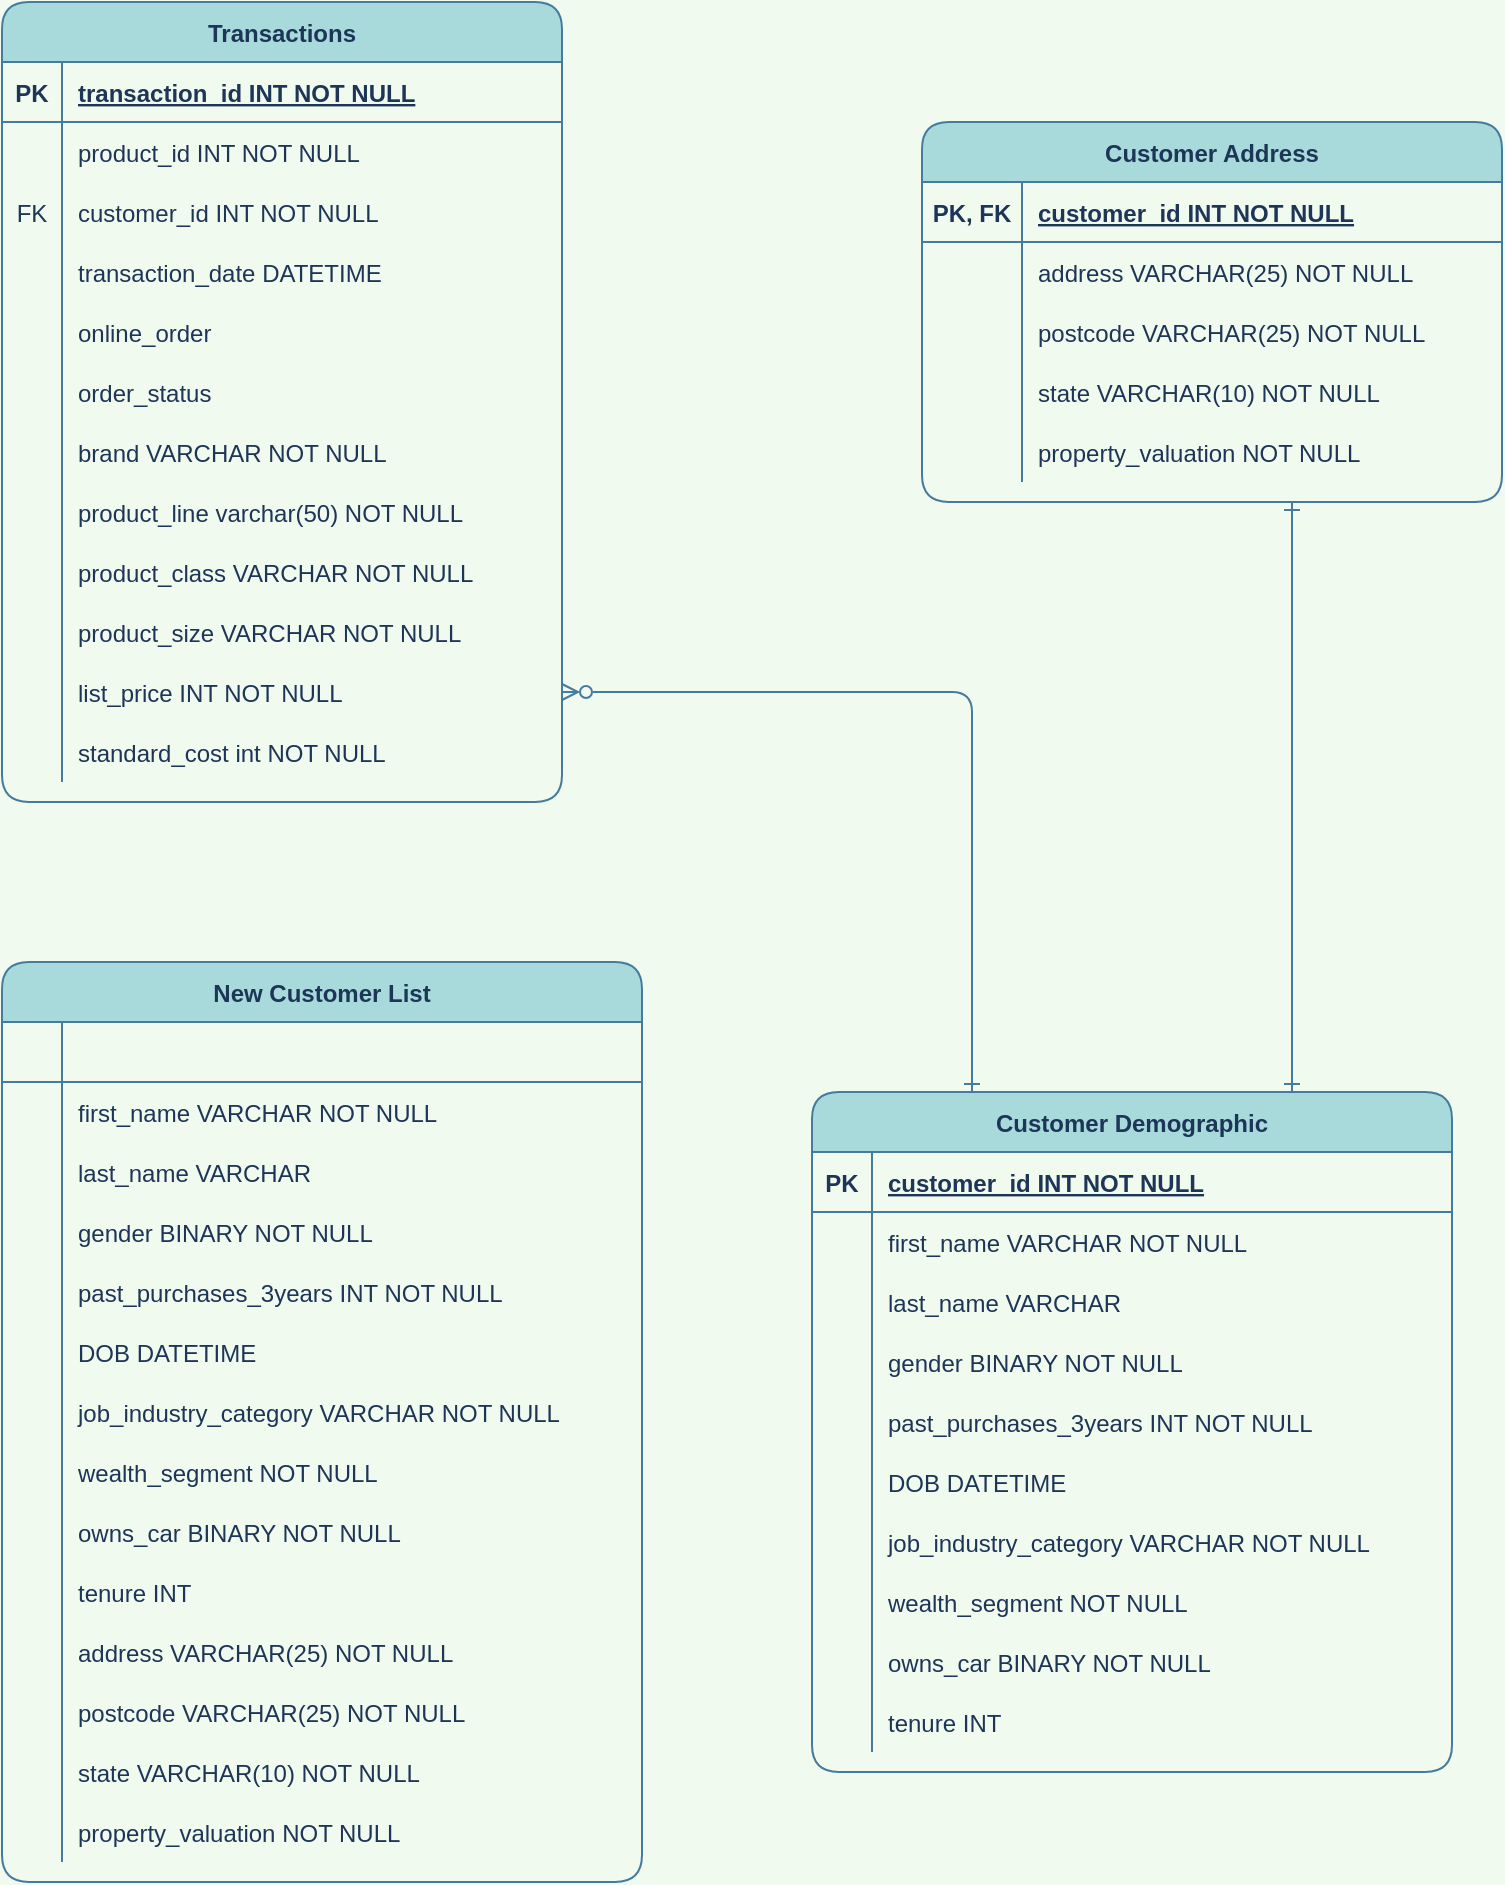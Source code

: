 <mxfile version="16.5.1" type="device" pages="2"><diagram id="RtIhnaJFT0gBgdG-5hyX" name="ER_Diagram"><mxGraphModel dx="1673" dy="1062" grid="1" gridSize="10" guides="1" tooltips="1" connect="1" arrows="1" fold="1" page="1" pageScale="1" pageWidth="827" pageHeight="1169" background="#F1FAEE" math="0" shadow="0"><root><mxCell id="m-eP5iXB_ewth9KZ_eCt-0"/><mxCell id="m-eP5iXB_ewth9KZ_eCt-1" parent="m-eP5iXB_ewth9KZ_eCt-0"/><mxCell id="KJJ3wdq7QtY0R2tkJ2Em-0" value="New Customer List" style="shape=table;startSize=30;container=1;collapsible=1;childLayout=tableLayout;fixedRows=1;rowLines=0;fontStyle=1;align=center;resizeLast=1;rounded=1;fillColor=#A8DADC;strokeColor=#457B9D;fontColor=#1D3557;" parent="m-eP5iXB_ewth9KZ_eCt-1" vertex="1"><mxGeometry x="40" y="520" width="320" height="460" as="geometry"/></mxCell><mxCell id="KJJ3wdq7QtY0R2tkJ2Em-1" value="" style="shape=partialRectangle;collapsible=0;dropTarget=0;pointerEvents=0;fillColor=none;points=[[0,0.5],[1,0.5]];portConstraint=eastwest;top=0;left=0;right=0;bottom=1;rounded=1;strokeColor=#457B9D;fontColor=#1D3557;" parent="KJJ3wdq7QtY0R2tkJ2Em-0" vertex="1"><mxGeometry y="30" width="320" height="30" as="geometry"/></mxCell><mxCell id="KJJ3wdq7QtY0R2tkJ2Em-2" value="" style="shape=partialRectangle;overflow=hidden;connectable=0;fillColor=none;top=0;left=0;bottom=0;right=0;fontStyle=1;rounded=1;strokeColor=#457B9D;fontColor=#1D3557;" parent="KJJ3wdq7QtY0R2tkJ2Em-1" vertex="1"><mxGeometry width="30" height="30" as="geometry"><mxRectangle width="30" height="30" as="alternateBounds"/></mxGeometry></mxCell><mxCell id="KJJ3wdq7QtY0R2tkJ2Em-3" value="" style="shape=partialRectangle;overflow=hidden;connectable=0;fillColor=none;top=0;left=0;bottom=0;right=0;align=left;spacingLeft=6;fontStyle=5;rounded=1;strokeColor=#457B9D;fontColor=#1D3557;" parent="KJJ3wdq7QtY0R2tkJ2Em-1" vertex="1"><mxGeometry x="30" width="290" height="30" as="geometry"><mxRectangle width="290" height="30" as="alternateBounds"/></mxGeometry></mxCell><mxCell id="KJJ3wdq7QtY0R2tkJ2Em-4" style="shape=partialRectangle;collapsible=0;dropTarget=0;pointerEvents=0;fillColor=none;points=[[0,0.5],[1,0.5]];portConstraint=eastwest;top=0;left=0;right=0;bottom=0;rounded=1;strokeColor=#457B9D;fontColor=#1D3557;" parent="KJJ3wdq7QtY0R2tkJ2Em-0" vertex="1"><mxGeometry y="60" width="320" height="30" as="geometry"/></mxCell><mxCell id="KJJ3wdq7QtY0R2tkJ2Em-5" style="shape=partialRectangle;overflow=hidden;connectable=0;fillColor=none;top=0;left=0;bottom=0;right=0;rounded=1;strokeColor=#457B9D;fontColor=#1D3557;" parent="KJJ3wdq7QtY0R2tkJ2Em-4" vertex="1"><mxGeometry width="30" height="30" as="geometry"><mxRectangle width="30" height="30" as="alternateBounds"/></mxGeometry></mxCell><mxCell id="KJJ3wdq7QtY0R2tkJ2Em-6" value="first_name VARCHAR NOT NULL" style="shape=partialRectangle;overflow=hidden;connectable=0;fillColor=none;top=0;left=0;bottom=0;right=0;align=left;spacingLeft=6;rounded=1;strokeColor=#457B9D;fontColor=#1D3557;" parent="KJJ3wdq7QtY0R2tkJ2Em-4" vertex="1"><mxGeometry x="30" width="290" height="30" as="geometry"><mxRectangle width="290" height="30" as="alternateBounds"/></mxGeometry></mxCell><mxCell id="FJvlFxJykw1tcKDj0i0u-55" style="shape=partialRectangle;collapsible=0;dropTarget=0;pointerEvents=0;fillColor=none;points=[[0,0.5],[1,0.5]];portConstraint=eastwest;top=0;left=0;right=0;bottom=0;rounded=1;strokeColor=#457B9D;fontColor=#1D3557;" parent="KJJ3wdq7QtY0R2tkJ2Em-0" vertex="1"><mxGeometry y="90" width="320" height="30" as="geometry"/></mxCell><mxCell id="FJvlFxJykw1tcKDj0i0u-56" style="shape=partialRectangle;overflow=hidden;connectable=0;fillColor=none;top=0;left=0;bottom=0;right=0;rounded=1;strokeColor=#457B9D;fontColor=#1D3557;" parent="FJvlFxJykw1tcKDj0i0u-55" vertex="1"><mxGeometry width="30" height="30" as="geometry"><mxRectangle width="30" height="30" as="alternateBounds"/></mxGeometry></mxCell><mxCell id="FJvlFxJykw1tcKDj0i0u-57" value="last_name VARCHAR" style="shape=partialRectangle;overflow=hidden;connectable=0;fillColor=none;top=0;left=0;bottom=0;right=0;align=left;spacingLeft=6;rounded=1;strokeColor=#457B9D;fontColor=#1D3557;" parent="FJvlFxJykw1tcKDj0i0u-55" vertex="1"><mxGeometry x="30" width="290" height="30" as="geometry"><mxRectangle width="290" height="30" as="alternateBounds"/></mxGeometry></mxCell><mxCell id="KJJ3wdq7QtY0R2tkJ2Em-7" value="" style="shape=partialRectangle;collapsible=0;dropTarget=0;pointerEvents=0;fillColor=none;points=[[0,0.5],[1,0.5]];portConstraint=eastwest;top=0;left=0;right=0;bottom=0;rounded=1;strokeColor=#457B9D;fontColor=#1D3557;" parent="KJJ3wdq7QtY0R2tkJ2Em-0" vertex="1"><mxGeometry y="120" width="320" height="30" as="geometry"/></mxCell><mxCell id="KJJ3wdq7QtY0R2tkJ2Em-8" value="" style="shape=partialRectangle;overflow=hidden;connectable=0;fillColor=none;top=0;left=0;bottom=0;right=0;rounded=1;strokeColor=#457B9D;fontColor=#1D3557;" parent="KJJ3wdq7QtY0R2tkJ2Em-7" vertex="1"><mxGeometry width="30" height="30" as="geometry"><mxRectangle width="30" height="30" as="alternateBounds"/></mxGeometry></mxCell><mxCell id="KJJ3wdq7QtY0R2tkJ2Em-9" value="gender BINARY NOT NULL" style="shape=partialRectangle;overflow=hidden;connectable=0;fillColor=none;top=0;left=0;bottom=0;right=0;align=left;spacingLeft=6;rounded=1;strokeColor=#457B9D;fontColor=#1D3557;" parent="KJJ3wdq7QtY0R2tkJ2Em-7" vertex="1"><mxGeometry x="30" width="290" height="30" as="geometry"><mxRectangle width="290" height="30" as="alternateBounds"/></mxGeometry></mxCell><mxCell id="KJJ3wdq7QtY0R2tkJ2Em-10" value="" style="shape=partialRectangle;collapsible=0;dropTarget=0;pointerEvents=0;fillColor=none;points=[[0,0.5],[1,0.5]];portConstraint=eastwest;top=0;left=0;right=0;bottom=0;rounded=1;strokeColor=#457B9D;fontColor=#1D3557;" parent="KJJ3wdq7QtY0R2tkJ2Em-0" vertex="1"><mxGeometry y="150" width="320" height="30" as="geometry"/></mxCell><mxCell id="KJJ3wdq7QtY0R2tkJ2Em-11" value="" style="shape=partialRectangle;overflow=hidden;connectable=0;fillColor=none;top=0;left=0;bottom=0;right=0;rounded=1;strokeColor=#457B9D;fontColor=#1D3557;" parent="KJJ3wdq7QtY0R2tkJ2Em-10" vertex="1"><mxGeometry width="30" height="30" as="geometry"><mxRectangle width="30" height="30" as="alternateBounds"/></mxGeometry></mxCell><mxCell id="KJJ3wdq7QtY0R2tkJ2Em-12" value="past_purchases_3years INT NOT NULL" style="shape=partialRectangle;overflow=hidden;connectable=0;fillColor=none;top=0;left=0;bottom=0;right=0;align=left;spacingLeft=6;rounded=1;strokeColor=#457B9D;fontColor=#1D3557;" parent="KJJ3wdq7QtY0R2tkJ2Em-10" vertex="1"><mxGeometry x="30" width="290" height="30" as="geometry"><mxRectangle width="290" height="30" as="alternateBounds"/></mxGeometry></mxCell><mxCell id="FJvlFxJykw1tcKDj0i0u-58" style="shape=partialRectangle;collapsible=0;dropTarget=0;pointerEvents=0;fillColor=none;points=[[0,0.5],[1,0.5]];portConstraint=eastwest;top=0;left=0;right=0;bottom=0;rounded=1;strokeColor=#457B9D;fontColor=#1D3557;" parent="KJJ3wdq7QtY0R2tkJ2Em-0" vertex="1"><mxGeometry y="180" width="320" height="30" as="geometry"/></mxCell><mxCell id="FJvlFxJykw1tcKDj0i0u-59" style="shape=partialRectangle;overflow=hidden;connectable=0;fillColor=none;top=0;left=0;bottom=0;right=0;rounded=1;strokeColor=#457B9D;fontColor=#1D3557;" parent="FJvlFxJykw1tcKDj0i0u-58" vertex="1"><mxGeometry width="30" height="30" as="geometry"><mxRectangle width="30" height="30" as="alternateBounds"/></mxGeometry></mxCell><mxCell id="FJvlFxJykw1tcKDj0i0u-60" value="DOB DATETIME" style="shape=partialRectangle;overflow=hidden;connectable=0;fillColor=none;top=0;left=0;bottom=0;right=0;align=left;spacingLeft=6;rounded=1;strokeColor=#457B9D;fontColor=#1D3557;" parent="FJvlFxJykw1tcKDj0i0u-58" vertex="1"><mxGeometry x="30" width="290" height="30" as="geometry"><mxRectangle width="290" height="30" as="alternateBounds"/></mxGeometry></mxCell><mxCell id="KJJ3wdq7QtY0R2tkJ2Em-13" style="shape=partialRectangle;collapsible=0;dropTarget=0;pointerEvents=0;fillColor=none;points=[[0,0.5],[1,0.5]];portConstraint=eastwest;top=0;left=0;right=0;bottom=0;rounded=1;strokeColor=#457B9D;fontColor=#1D3557;" parent="KJJ3wdq7QtY0R2tkJ2Em-0" vertex="1"><mxGeometry y="210" width="320" height="30" as="geometry"/></mxCell><mxCell id="KJJ3wdq7QtY0R2tkJ2Em-14" style="shape=partialRectangle;overflow=hidden;connectable=0;fillColor=none;top=0;left=0;bottom=0;right=0;rounded=1;strokeColor=#457B9D;fontColor=#1D3557;" parent="KJJ3wdq7QtY0R2tkJ2Em-13" vertex="1"><mxGeometry width="30" height="30" as="geometry"><mxRectangle width="30" height="30" as="alternateBounds"/></mxGeometry></mxCell><mxCell id="KJJ3wdq7QtY0R2tkJ2Em-15" value="job_industry_category VARCHAR NOT NULL" style="shape=partialRectangle;overflow=hidden;connectable=0;fillColor=none;top=0;left=0;bottom=0;right=0;align=left;spacingLeft=6;rounded=1;strokeColor=#457B9D;fontColor=#1D3557;" parent="KJJ3wdq7QtY0R2tkJ2Em-13" vertex="1"><mxGeometry x="30" width="290" height="30" as="geometry"><mxRectangle width="290" height="30" as="alternateBounds"/></mxGeometry></mxCell><mxCell id="KJJ3wdq7QtY0R2tkJ2Em-16" style="shape=partialRectangle;collapsible=0;dropTarget=0;pointerEvents=0;fillColor=none;points=[[0,0.5],[1,0.5]];portConstraint=eastwest;top=0;left=0;right=0;bottom=0;rounded=1;strokeColor=#457B9D;fontColor=#1D3557;" parent="KJJ3wdq7QtY0R2tkJ2Em-0" vertex="1"><mxGeometry y="240" width="320" height="30" as="geometry"/></mxCell><mxCell id="KJJ3wdq7QtY0R2tkJ2Em-17" style="shape=partialRectangle;overflow=hidden;connectable=0;fillColor=none;top=0;left=0;bottom=0;right=0;rounded=1;strokeColor=#457B9D;fontColor=#1D3557;" parent="KJJ3wdq7QtY0R2tkJ2Em-16" vertex="1"><mxGeometry width="30" height="30" as="geometry"><mxRectangle width="30" height="30" as="alternateBounds"/></mxGeometry></mxCell><mxCell id="KJJ3wdq7QtY0R2tkJ2Em-18" value="wealth_segment NOT NULL" style="shape=partialRectangle;overflow=hidden;connectable=0;fillColor=none;top=0;left=0;bottom=0;right=0;align=left;spacingLeft=6;rounded=1;strokeColor=#457B9D;fontColor=#1D3557;" parent="KJJ3wdq7QtY0R2tkJ2Em-16" vertex="1"><mxGeometry x="30" width="290" height="30" as="geometry"><mxRectangle width="290" height="30" as="alternateBounds"/></mxGeometry></mxCell><mxCell id="KJJ3wdq7QtY0R2tkJ2Em-25" style="shape=partialRectangle;collapsible=0;dropTarget=0;pointerEvents=0;fillColor=none;points=[[0,0.5],[1,0.5]];portConstraint=eastwest;top=0;left=0;right=0;bottom=0;rounded=1;strokeColor=#457B9D;fontColor=#1D3557;" parent="KJJ3wdq7QtY0R2tkJ2Em-0" vertex="1"><mxGeometry y="270" width="320" height="30" as="geometry"/></mxCell><mxCell id="KJJ3wdq7QtY0R2tkJ2Em-26" style="shape=partialRectangle;overflow=hidden;connectable=0;fillColor=none;top=0;left=0;bottom=0;right=0;rounded=1;strokeColor=#457B9D;fontColor=#1D3557;" parent="KJJ3wdq7QtY0R2tkJ2Em-25" vertex="1"><mxGeometry width="30" height="30" as="geometry"><mxRectangle width="30" height="30" as="alternateBounds"/></mxGeometry></mxCell><mxCell id="KJJ3wdq7QtY0R2tkJ2Em-27" value="owns_car BINARY NOT NULL" style="shape=partialRectangle;overflow=hidden;connectable=0;fillColor=none;top=0;left=0;bottom=0;right=0;align=left;spacingLeft=6;rounded=1;strokeColor=#457B9D;fontColor=#1D3557;" parent="KJJ3wdq7QtY0R2tkJ2Em-25" vertex="1"><mxGeometry x="30" width="290" height="30" as="geometry"><mxRectangle width="290" height="30" as="alternateBounds"/></mxGeometry></mxCell><mxCell id="FJvlFxJykw1tcKDj0i0u-67" style="shape=partialRectangle;collapsible=0;dropTarget=0;pointerEvents=0;fillColor=none;points=[[0,0.5],[1,0.5]];portConstraint=eastwest;top=0;left=0;right=0;bottom=0;rounded=1;strokeColor=#457B9D;fontColor=#1D3557;" parent="KJJ3wdq7QtY0R2tkJ2Em-0" vertex="1"><mxGeometry y="300" width="320" height="30" as="geometry"/></mxCell><mxCell id="FJvlFxJykw1tcKDj0i0u-68" style="shape=partialRectangle;overflow=hidden;connectable=0;fillColor=none;top=0;left=0;bottom=0;right=0;rounded=1;strokeColor=#457B9D;fontColor=#1D3557;" parent="FJvlFxJykw1tcKDj0i0u-67" vertex="1"><mxGeometry width="30" height="30" as="geometry"><mxRectangle width="30" height="30" as="alternateBounds"/></mxGeometry></mxCell><mxCell id="FJvlFxJykw1tcKDj0i0u-69" value="tenure INT" style="shape=partialRectangle;overflow=hidden;connectable=0;fillColor=none;top=0;left=0;bottom=0;right=0;align=left;spacingLeft=6;rounded=1;strokeColor=#457B9D;fontColor=#1D3557;" parent="FJvlFxJykw1tcKDj0i0u-67" vertex="1"><mxGeometry x="30" width="290" height="30" as="geometry"><mxRectangle width="290" height="30" as="alternateBounds"/></mxGeometry></mxCell><mxCell id="FJvlFxJykw1tcKDj0i0u-70" style="shape=partialRectangle;collapsible=0;dropTarget=0;pointerEvents=0;fillColor=none;points=[[0,0.5],[1,0.5]];portConstraint=eastwest;top=0;left=0;right=0;bottom=0;rounded=1;strokeColor=#457B9D;fontColor=#1D3557;" parent="KJJ3wdq7QtY0R2tkJ2Em-0" vertex="1"><mxGeometry y="330" width="320" height="30" as="geometry"/></mxCell><mxCell id="FJvlFxJykw1tcKDj0i0u-71" style="shape=partialRectangle;overflow=hidden;connectable=0;fillColor=none;top=0;left=0;bottom=0;right=0;rounded=1;strokeColor=#457B9D;fontColor=#1D3557;" parent="FJvlFxJykw1tcKDj0i0u-70" vertex="1"><mxGeometry width="30" height="30" as="geometry"><mxRectangle width="30" height="30" as="alternateBounds"/></mxGeometry></mxCell><mxCell id="FJvlFxJykw1tcKDj0i0u-72" value="address VARCHAR(25) NOT NULL" style="shape=partialRectangle;overflow=hidden;connectable=0;fillColor=none;top=0;left=0;bottom=0;right=0;align=left;spacingLeft=6;rounded=1;strokeColor=#457B9D;fontColor=#1D3557;" parent="FJvlFxJykw1tcKDj0i0u-70" vertex="1"><mxGeometry x="30" width="290" height="30" as="geometry"><mxRectangle width="290" height="30" as="alternateBounds"/></mxGeometry></mxCell><mxCell id="FJvlFxJykw1tcKDj0i0u-73" style="shape=partialRectangle;collapsible=0;dropTarget=0;pointerEvents=0;fillColor=none;points=[[0,0.5],[1,0.5]];portConstraint=eastwest;top=0;left=0;right=0;bottom=0;rounded=1;strokeColor=#457B9D;fontColor=#1D3557;" parent="KJJ3wdq7QtY0R2tkJ2Em-0" vertex="1"><mxGeometry y="360" width="320" height="30" as="geometry"/></mxCell><mxCell id="FJvlFxJykw1tcKDj0i0u-74" style="shape=partialRectangle;overflow=hidden;connectable=0;fillColor=none;top=0;left=0;bottom=0;right=0;rounded=1;strokeColor=#457B9D;fontColor=#1D3557;" parent="FJvlFxJykw1tcKDj0i0u-73" vertex="1"><mxGeometry width="30" height="30" as="geometry"><mxRectangle width="30" height="30" as="alternateBounds"/></mxGeometry></mxCell><mxCell id="FJvlFxJykw1tcKDj0i0u-75" value="postcode VARCHAR(25) NOT NULL" style="shape=partialRectangle;overflow=hidden;connectable=0;fillColor=none;top=0;left=0;bottom=0;right=0;align=left;spacingLeft=6;rounded=1;strokeColor=#457B9D;fontColor=#1D3557;" parent="FJvlFxJykw1tcKDj0i0u-73" vertex="1"><mxGeometry x="30" width="290" height="30" as="geometry"><mxRectangle width="290" height="30" as="alternateBounds"/></mxGeometry></mxCell><mxCell id="FJvlFxJykw1tcKDj0i0u-76" style="shape=partialRectangle;collapsible=0;dropTarget=0;pointerEvents=0;fillColor=none;points=[[0,0.5],[1,0.5]];portConstraint=eastwest;top=0;left=0;right=0;bottom=0;rounded=1;strokeColor=#457B9D;fontColor=#1D3557;" parent="KJJ3wdq7QtY0R2tkJ2Em-0" vertex="1"><mxGeometry y="390" width="320" height="30" as="geometry"/></mxCell><mxCell id="FJvlFxJykw1tcKDj0i0u-77" style="shape=partialRectangle;overflow=hidden;connectable=0;fillColor=none;top=0;left=0;bottom=0;right=0;rounded=1;strokeColor=#457B9D;fontColor=#1D3557;" parent="FJvlFxJykw1tcKDj0i0u-76" vertex="1"><mxGeometry width="30" height="30" as="geometry"><mxRectangle width="30" height="30" as="alternateBounds"/></mxGeometry></mxCell><mxCell id="FJvlFxJykw1tcKDj0i0u-78" value="state VARCHAR(10) NOT NULL" style="shape=partialRectangle;overflow=hidden;connectable=0;fillColor=none;top=0;left=0;bottom=0;right=0;align=left;spacingLeft=6;rounded=1;strokeColor=#457B9D;fontColor=#1D3557;" parent="FJvlFxJykw1tcKDj0i0u-76" vertex="1"><mxGeometry x="30" width="290" height="30" as="geometry"><mxRectangle width="290" height="30" as="alternateBounds"/></mxGeometry></mxCell><mxCell id="FJvlFxJykw1tcKDj0i0u-79" style="shape=partialRectangle;collapsible=0;dropTarget=0;pointerEvents=0;fillColor=none;points=[[0,0.5],[1,0.5]];portConstraint=eastwest;top=0;left=0;right=0;bottom=0;rounded=1;strokeColor=#457B9D;fontColor=#1D3557;" parent="KJJ3wdq7QtY0R2tkJ2Em-0" vertex="1"><mxGeometry y="420" width="320" height="30" as="geometry"/></mxCell><mxCell id="FJvlFxJykw1tcKDj0i0u-80" style="shape=partialRectangle;overflow=hidden;connectable=0;fillColor=none;top=0;left=0;bottom=0;right=0;rounded=1;strokeColor=#457B9D;fontColor=#1D3557;" parent="FJvlFxJykw1tcKDj0i0u-79" vertex="1"><mxGeometry width="30" height="30" as="geometry"><mxRectangle width="30" height="30" as="alternateBounds"/></mxGeometry></mxCell><mxCell id="FJvlFxJykw1tcKDj0i0u-81" value="property_valuation NOT NULL" style="shape=partialRectangle;overflow=hidden;connectable=0;fillColor=none;top=0;left=0;bottom=0;right=0;align=left;spacingLeft=6;rounded=1;strokeColor=#457B9D;fontColor=#1D3557;" parent="FJvlFxJykw1tcKDj0i0u-79" vertex="1"><mxGeometry x="30" width="290" height="30" as="geometry"><mxRectangle width="290" height="30" as="alternateBounds"/></mxGeometry></mxCell><mxCell id="KJJ3wdq7QtY0R2tkJ2Em-28" value="Transactions" style="shape=table;startSize=30;container=1;collapsible=1;childLayout=tableLayout;fixedRows=1;rowLines=0;fontStyle=1;align=center;resizeLast=1;rounded=1;fillColor=#A8DADC;strokeColor=#457B9D;fontColor=#1D3557;" parent="m-eP5iXB_ewth9KZ_eCt-1" vertex="1"><mxGeometry x="40" y="40" width="280" height="400" as="geometry"><mxRectangle x="40" y="40" width="70" height="30" as="alternateBounds"/></mxGeometry></mxCell><mxCell id="KJJ3wdq7QtY0R2tkJ2Em-29" value="" style="shape=partialRectangle;collapsible=0;dropTarget=0;pointerEvents=0;fillColor=none;points=[[0,0.5],[1,0.5]];portConstraint=eastwest;top=0;left=0;right=0;bottom=1;rounded=1;strokeColor=#457B9D;fontColor=#1D3557;" parent="KJJ3wdq7QtY0R2tkJ2Em-28" vertex="1"><mxGeometry y="30" width="280" height="30" as="geometry"/></mxCell><mxCell id="KJJ3wdq7QtY0R2tkJ2Em-30" value="PK" style="shape=partialRectangle;overflow=hidden;connectable=0;fillColor=none;top=0;left=0;bottom=0;right=0;fontStyle=1;rounded=1;strokeColor=#457B9D;fontColor=#1D3557;" parent="KJJ3wdq7QtY0R2tkJ2Em-29" vertex="1"><mxGeometry width="30" height="30" as="geometry"><mxRectangle width="30" height="30" as="alternateBounds"/></mxGeometry></mxCell><mxCell id="KJJ3wdq7QtY0R2tkJ2Em-31" value="transaction_id INT NOT NULL " style="shape=partialRectangle;overflow=hidden;connectable=0;fillColor=none;top=0;left=0;bottom=0;right=0;align=left;spacingLeft=6;fontStyle=5;rounded=1;strokeColor=#457B9D;fontColor=#1D3557;" parent="KJJ3wdq7QtY0R2tkJ2Em-29" vertex="1"><mxGeometry x="30" width="250" height="30" as="geometry"><mxRectangle width="250" height="30" as="alternateBounds"/></mxGeometry></mxCell><mxCell id="KJJ3wdq7QtY0R2tkJ2Em-32" style="shape=partialRectangle;collapsible=0;dropTarget=0;pointerEvents=0;fillColor=none;points=[[0,0.5],[1,0.5]];portConstraint=eastwest;top=0;left=0;right=0;bottom=0;rounded=1;strokeColor=#457B9D;fontColor=#1D3557;" parent="KJJ3wdq7QtY0R2tkJ2Em-28" vertex="1"><mxGeometry y="60" width="280" height="30" as="geometry"/></mxCell><mxCell id="KJJ3wdq7QtY0R2tkJ2Em-33" value="" style="shape=partialRectangle;overflow=hidden;connectable=0;fillColor=none;top=0;left=0;bottom=0;right=0;rounded=1;strokeColor=#457B9D;fontColor=#1D3557;" parent="KJJ3wdq7QtY0R2tkJ2Em-32" vertex="1"><mxGeometry width="30" height="30" as="geometry"><mxRectangle width="30" height="30" as="alternateBounds"/></mxGeometry></mxCell><mxCell id="KJJ3wdq7QtY0R2tkJ2Em-34" value="product_id INT NOT NULL" style="shape=partialRectangle;overflow=hidden;connectable=0;fillColor=none;top=0;left=0;bottom=0;right=0;align=left;spacingLeft=6;rounded=1;strokeColor=#457B9D;fontColor=#1D3557;" parent="KJJ3wdq7QtY0R2tkJ2Em-32" vertex="1"><mxGeometry x="30" width="250" height="30" as="geometry"><mxRectangle width="250" height="30" as="alternateBounds"/></mxGeometry></mxCell><mxCell id="QLTn2nfFNICyAbrZerop-0" style="shape=partialRectangle;collapsible=0;dropTarget=0;pointerEvents=0;fillColor=none;points=[[0,0.5],[1,0.5]];portConstraint=eastwest;top=0;left=0;right=0;bottom=0;rounded=1;strokeColor=#457B9D;fontColor=#1D3557;" parent="KJJ3wdq7QtY0R2tkJ2Em-28" vertex="1"><mxGeometry y="90" width="280" height="30" as="geometry"/></mxCell><mxCell id="QLTn2nfFNICyAbrZerop-1" value="FK" style="shape=partialRectangle;overflow=hidden;connectable=0;fillColor=none;top=0;left=0;bottom=0;right=0;rounded=1;strokeColor=#457B9D;fontColor=#1D3557;" parent="QLTn2nfFNICyAbrZerop-0" vertex="1"><mxGeometry width="30" height="30" as="geometry"><mxRectangle width="30" height="30" as="alternateBounds"/></mxGeometry></mxCell><mxCell id="QLTn2nfFNICyAbrZerop-2" value="customer_id INT NOT NULL" style="shape=partialRectangle;overflow=hidden;connectable=0;fillColor=none;top=0;left=0;bottom=0;right=0;align=left;spacingLeft=6;rounded=1;strokeColor=#457B9D;fontColor=#1D3557;" parent="QLTn2nfFNICyAbrZerop-0" vertex="1"><mxGeometry x="30" width="250" height="30" as="geometry"><mxRectangle width="250" height="30" as="alternateBounds"/></mxGeometry></mxCell><mxCell id="3m2uFVeuEHBYK877KaUB-3" style="shape=partialRectangle;collapsible=0;dropTarget=0;pointerEvents=0;fillColor=none;points=[[0,0.5],[1,0.5]];portConstraint=eastwest;top=0;left=0;right=0;bottom=0;rounded=1;strokeColor=#457B9D;fontColor=#1D3557;" parent="KJJ3wdq7QtY0R2tkJ2Em-28" vertex="1"><mxGeometry y="120" width="280" height="30" as="geometry"/></mxCell><mxCell id="3m2uFVeuEHBYK877KaUB-4" style="shape=partialRectangle;overflow=hidden;connectable=0;fillColor=none;top=0;left=0;bottom=0;right=0;rounded=1;strokeColor=#457B9D;fontColor=#1D3557;" parent="3m2uFVeuEHBYK877KaUB-3" vertex="1"><mxGeometry width="30" height="30" as="geometry"><mxRectangle width="30" height="30" as="alternateBounds"/></mxGeometry></mxCell><mxCell id="3m2uFVeuEHBYK877KaUB-5" value="transaction_date DATETIME" style="shape=partialRectangle;overflow=hidden;connectable=0;fillColor=none;top=0;left=0;bottom=0;right=0;align=left;spacingLeft=6;rounded=1;strokeColor=#457B9D;fontColor=#1D3557;" parent="3m2uFVeuEHBYK877KaUB-3" vertex="1"><mxGeometry x="30" width="250" height="30" as="geometry"><mxRectangle width="250" height="30" as="alternateBounds"/></mxGeometry></mxCell><mxCell id="KJJ3wdq7QtY0R2tkJ2Em-35" style="shape=partialRectangle;collapsible=0;dropTarget=0;pointerEvents=0;fillColor=none;points=[[0,0.5],[1,0.5]];portConstraint=eastwest;top=0;left=0;right=0;bottom=0;rounded=1;strokeColor=#457B9D;fontColor=#1D3557;" parent="KJJ3wdq7QtY0R2tkJ2Em-28" vertex="1"><mxGeometry y="150" width="280" height="30" as="geometry"/></mxCell><mxCell id="KJJ3wdq7QtY0R2tkJ2Em-36" style="shape=partialRectangle;overflow=hidden;connectable=0;fillColor=none;top=0;left=0;bottom=0;right=0;rounded=1;strokeColor=#457B9D;fontColor=#1D3557;" parent="KJJ3wdq7QtY0R2tkJ2Em-35" vertex="1"><mxGeometry width="30" height="30" as="geometry"><mxRectangle width="30" height="30" as="alternateBounds"/></mxGeometry></mxCell><mxCell id="KJJ3wdq7QtY0R2tkJ2Em-37" value="online_order" style="shape=partialRectangle;overflow=hidden;connectable=0;fillColor=none;top=0;left=0;bottom=0;right=0;align=left;spacingLeft=6;rounded=1;strokeColor=#457B9D;fontColor=#1D3557;" parent="KJJ3wdq7QtY0R2tkJ2Em-35" vertex="1"><mxGeometry x="30" width="250" height="30" as="geometry"><mxRectangle width="250" height="30" as="alternateBounds"/></mxGeometry></mxCell><mxCell id="KJJ3wdq7QtY0R2tkJ2Em-38" value="" style="shape=partialRectangle;collapsible=0;dropTarget=0;pointerEvents=0;fillColor=none;points=[[0,0.5],[1,0.5]];portConstraint=eastwest;top=0;left=0;right=0;bottom=0;rounded=1;strokeColor=#457B9D;fontColor=#1D3557;" parent="KJJ3wdq7QtY0R2tkJ2Em-28" vertex="1"><mxGeometry y="180" width="280" height="30" as="geometry"/></mxCell><mxCell id="KJJ3wdq7QtY0R2tkJ2Em-39" value="" style="shape=partialRectangle;overflow=hidden;connectable=0;fillColor=none;top=0;left=0;bottom=0;right=0;rounded=1;strokeColor=#457B9D;fontColor=#1D3557;" parent="KJJ3wdq7QtY0R2tkJ2Em-38" vertex="1"><mxGeometry width="30" height="30" as="geometry"><mxRectangle width="30" height="30" as="alternateBounds"/></mxGeometry></mxCell><mxCell id="KJJ3wdq7QtY0R2tkJ2Em-40" value="order_status" style="shape=partialRectangle;overflow=hidden;connectable=0;fillColor=none;top=0;left=0;bottom=0;right=0;align=left;spacingLeft=6;rounded=1;strokeColor=#457B9D;fontColor=#1D3557;" parent="KJJ3wdq7QtY0R2tkJ2Em-38" vertex="1"><mxGeometry x="30" width="250" height="30" as="geometry"><mxRectangle width="250" height="30" as="alternateBounds"/></mxGeometry></mxCell><mxCell id="FJvlFxJykw1tcKDj0i0u-24" style="shape=partialRectangle;collapsible=0;dropTarget=0;pointerEvents=0;fillColor=none;points=[[0,0.5],[1,0.5]];portConstraint=eastwest;top=0;left=0;right=0;bottom=0;rounded=1;strokeColor=#457B9D;fontColor=#1D3557;" parent="KJJ3wdq7QtY0R2tkJ2Em-28" vertex="1"><mxGeometry y="210" width="280" height="30" as="geometry"/></mxCell><mxCell id="FJvlFxJykw1tcKDj0i0u-25" style="shape=partialRectangle;overflow=hidden;connectable=0;fillColor=none;top=0;left=0;bottom=0;right=0;rounded=1;strokeColor=#457B9D;fontColor=#1D3557;" parent="FJvlFxJykw1tcKDj0i0u-24" vertex="1"><mxGeometry width="30" height="30" as="geometry"><mxRectangle width="30" height="30" as="alternateBounds"/></mxGeometry></mxCell><mxCell id="FJvlFxJykw1tcKDj0i0u-26" value="brand VARCHAR NOT NULL" style="shape=partialRectangle;overflow=hidden;connectable=0;fillColor=none;top=0;left=0;bottom=0;right=0;align=left;spacingLeft=6;rounded=1;strokeColor=#457B9D;fontColor=#1D3557;" parent="FJvlFxJykw1tcKDj0i0u-24" vertex="1"><mxGeometry x="30" width="250" height="30" as="geometry"><mxRectangle width="250" height="30" as="alternateBounds"/></mxGeometry></mxCell><mxCell id="FJvlFxJykw1tcKDj0i0u-21" style="shape=partialRectangle;collapsible=0;dropTarget=0;pointerEvents=0;fillColor=none;points=[[0,0.5],[1,0.5]];portConstraint=eastwest;top=0;left=0;right=0;bottom=0;rounded=1;strokeColor=#457B9D;fontColor=#1D3557;" parent="KJJ3wdq7QtY0R2tkJ2Em-28" vertex="1"><mxGeometry y="240" width="280" height="30" as="geometry"/></mxCell><mxCell id="FJvlFxJykw1tcKDj0i0u-22" style="shape=partialRectangle;overflow=hidden;connectable=0;fillColor=none;top=0;left=0;bottom=0;right=0;rounded=1;strokeColor=#457B9D;fontColor=#1D3557;" parent="FJvlFxJykw1tcKDj0i0u-21" vertex="1"><mxGeometry width="30" height="30" as="geometry"><mxRectangle width="30" height="30" as="alternateBounds"/></mxGeometry></mxCell><mxCell id="FJvlFxJykw1tcKDj0i0u-23" value="product_line varchar(50) NOT NULL" style="shape=partialRectangle;overflow=hidden;connectable=0;fillColor=none;top=0;left=0;bottom=0;right=0;align=left;spacingLeft=6;rounded=1;strokeColor=#457B9D;fontColor=#1D3557;" parent="FJvlFxJykw1tcKDj0i0u-21" vertex="1"><mxGeometry x="30" width="250" height="30" as="geometry"><mxRectangle width="250" height="30" as="alternateBounds"/></mxGeometry></mxCell><mxCell id="FJvlFxJykw1tcKDj0i0u-18" style="shape=partialRectangle;collapsible=0;dropTarget=0;pointerEvents=0;fillColor=none;points=[[0,0.5],[1,0.5]];portConstraint=eastwest;top=0;left=0;right=0;bottom=0;rounded=1;strokeColor=#457B9D;fontColor=#1D3557;" parent="KJJ3wdq7QtY0R2tkJ2Em-28" vertex="1"><mxGeometry y="270" width="280" height="30" as="geometry"/></mxCell><mxCell id="FJvlFxJykw1tcKDj0i0u-19" style="shape=partialRectangle;overflow=hidden;connectable=0;fillColor=none;top=0;left=0;bottom=0;right=0;rounded=1;strokeColor=#457B9D;fontColor=#1D3557;" parent="FJvlFxJykw1tcKDj0i0u-18" vertex="1"><mxGeometry width="30" height="30" as="geometry"><mxRectangle width="30" height="30" as="alternateBounds"/></mxGeometry></mxCell><mxCell id="FJvlFxJykw1tcKDj0i0u-20" value="product_class VARCHAR NOT NULL" style="shape=partialRectangle;overflow=hidden;connectable=0;fillColor=none;top=0;left=0;bottom=0;right=0;align=left;spacingLeft=6;rounded=1;strokeColor=#457B9D;fontColor=#1D3557;" parent="FJvlFxJykw1tcKDj0i0u-18" vertex="1"><mxGeometry x="30" width="250" height="30" as="geometry"><mxRectangle width="250" height="30" as="alternateBounds"/></mxGeometry></mxCell><mxCell id="FJvlFxJykw1tcKDj0i0u-15" style="shape=partialRectangle;collapsible=0;dropTarget=0;pointerEvents=0;fillColor=none;points=[[0,0.5],[1,0.5]];portConstraint=eastwest;top=0;left=0;right=0;bottom=0;rounded=1;strokeColor=#457B9D;fontColor=#1D3557;" parent="KJJ3wdq7QtY0R2tkJ2Em-28" vertex="1"><mxGeometry y="300" width="280" height="30" as="geometry"/></mxCell><mxCell id="FJvlFxJykw1tcKDj0i0u-16" style="shape=partialRectangle;overflow=hidden;connectable=0;fillColor=none;top=0;left=0;bottom=0;right=0;rounded=1;strokeColor=#457B9D;fontColor=#1D3557;" parent="FJvlFxJykw1tcKDj0i0u-15" vertex="1"><mxGeometry width="30" height="30" as="geometry"><mxRectangle width="30" height="30" as="alternateBounds"/></mxGeometry></mxCell><mxCell id="FJvlFxJykw1tcKDj0i0u-17" value="product_size VARCHAR NOT NULL" style="shape=partialRectangle;overflow=hidden;connectable=0;fillColor=none;top=0;left=0;bottom=0;right=0;align=left;spacingLeft=6;rounded=1;strokeColor=#457B9D;fontColor=#1D3557;" parent="FJvlFxJykw1tcKDj0i0u-15" vertex="1"><mxGeometry x="30" width="250" height="30" as="geometry"><mxRectangle width="250" height="30" as="alternateBounds"/></mxGeometry></mxCell><mxCell id="FJvlFxJykw1tcKDj0i0u-12" style="shape=partialRectangle;collapsible=0;dropTarget=0;pointerEvents=0;fillColor=none;points=[[0,0.5],[1,0.5]];portConstraint=eastwest;top=0;left=0;right=0;bottom=0;rounded=1;strokeColor=#457B9D;fontColor=#1D3557;" parent="KJJ3wdq7QtY0R2tkJ2Em-28" vertex="1"><mxGeometry y="330" width="280" height="30" as="geometry"/></mxCell><mxCell id="FJvlFxJykw1tcKDj0i0u-13" style="shape=partialRectangle;overflow=hidden;connectable=0;fillColor=none;top=0;left=0;bottom=0;right=0;rounded=1;strokeColor=#457B9D;fontColor=#1D3557;" parent="FJvlFxJykw1tcKDj0i0u-12" vertex="1"><mxGeometry width="30" height="30" as="geometry"><mxRectangle width="30" height="30" as="alternateBounds"/></mxGeometry></mxCell><mxCell id="FJvlFxJykw1tcKDj0i0u-14" value="list_price INT NOT NULL" style="shape=partialRectangle;overflow=hidden;connectable=0;fillColor=none;top=0;left=0;bottom=0;right=0;align=left;spacingLeft=6;rounded=1;strokeColor=#457B9D;fontColor=#1D3557;" parent="FJvlFxJykw1tcKDj0i0u-12" vertex="1"><mxGeometry x="30" width="250" height="30" as="geometry"><mxRectangle width="250" height="30" as="alternateBounds"/></mxGeometry></mxCell><mxCell id="FJvlFxJykw1tcKDj0i0u-9" style="shape=partialRectangle;collapsible=0;dropTarget=0;pointerEvents=0;fillColor=none;points=[[0,0.5],[1,0.5]];portConstraint=eastwest;top=0;left=0;right=0;bottom=0;rounded=1;strokeColor=#457B9D;fontColor=#1D3557;" parent="KJJ3wdq7QtY0R2tkJ2Em-28" vertex="1"><mxGeometry y="360" width="280" height="30" as="geometry"/></mxCell><mxCell id="FJvlFxJykw1tcKDj0i0u-10" style="shape=partialRectangle;overflow=hidden;connectable=0;fillColor=none;top=0;left=0;bottom=0;right=0;rounded=1;strokeColor=#457B9D;fontColor=#1D3557;" parent="FJvlFxJykw1tcKDj0i0u-9" vertex="1"><mxGeometry width="30" height="30" as="geometry"><mxRectangle width="30" height="30" as="alternateBounds"/></mxGeometry></mxCell><mxCell id="FJvlFxJykw1tcKDj0i0u-11" value="standard_cost int NOT NULL" style="shape=partialRectangle;overflow=hidden;connectable=0;fillColor=none;top=0;left=0;bottom=0;right=0;align=left;spacingLeft=6;rounded=1;strokeColor=#457B9D;fontColor=#1D3557;" parent="FJvlFxJykw1tcKDj0i0u-9" vertex="1"><mxGeometry x="30" width="250" height="30" as="geometry"><mxRectangle width="250" height="30" as="alternateBounds"/></mxGeometry></mxCell><mxCell id="KJJ3wdq7QtY0R2tkJ2Em-108" value="Customer Address" style="shape=table;startSize=30;container=1;collapsible=1;childLayout=tableLayout;fixedRows=1;rowLines=0;fontStyle=1;align=center;resizeLast=1;rounded=1;fillColor=#A8DADC;strokeColor=#457B9D;fontColor=#1D3557;" parent="m-eP5iXB_ewth9KZ_eCt-1" vertex="1"><mxGeometry x="500" y="100" width="290" height="190" as="geometry"/></mxCell><mxCell id="KJJ3wdq7QtY0R2tkJ2Em-109" value="" style="shape=partialRectangle;collapsible=0;dropTarget=0;pointerEvents=0;fillColor=none;points=[[0,0.5],[1,0.5]];portConstraint=eastwest;top=0;left=0;right=0;bottom=1;rounded=1;strokeColor=#457B9D;fontColor=#1D3557;" parent="KJJ3wdq7QtY0R2tkJ2Em-108" vertex="1"><mxGeometry y="30" width="290" height="30" as="geometry"/></mxCell><mxCell id="KJJ3wdq7QtY0R2tkJ2Em-110" value="PK, FK" style="shape=partialRectangle;overflow=hidden;connectable=0;fillColor=none;top=0;left=0;bottom=0;right=0;fontStyle=1;rounded=1;strokeColor=#457B9D;fontColor=#1D3557;" parent="KJJ3wdq7QtY0R2tkJ2Em-109" vertex="1"><mxGeometry width="50" height="30" as="geometry"><mxRectangle width="50" height="30" as="alternateBounds"/></mxGeometry></mxCell><mxCell id="KJJ3wdq7QtY0R2tkJ2Em-111" value="customer_id INT NOT NULL" style="shape=partialRectangle;overflow=hidden;connectable=0;fillColor=none;top=0;left=0;bottom=0;right=0;align=left;spacingLeft=6;fontStyle=5;rounded=1;strokeColor=#457B9D;fontColor=#1D3557;" parent="KJJ3wdq7QtY0R2tkJ2Em-109" vertex="1"><mxGeometry x="50" width="240" height="30" as="geometry"><mxRectangle width="240" height="30" as="alternateBounds"/></mxGeometry></mxCell><mxCell id="KJJ3wdq7QtY0R2tkJ2Em-112" style="shape=partialRectangle;collapsible=0;dropTarget=0;pointerEvents=0;fillColor=none;points=[[0,0.5],[1,0.5]];portConstraint=eastwest;top=0;left=0;right=0;bottom=0;rounded=1;strokeColor=#457B9D;fontColor=#1D3557;" parent="KJJ3wdq7QtY0R2tkJ2Em-108" vertex="1"><mxGeometry y="60" width="290" height="30" as="geometry"/></mxCell><mxCell id="KJJ3wdq7QtY0R2tkJ2Em-113" style="shape=partialRectangle;overflow=hidden;connectable=0;fillColor=none;top=0;left=0;bottom=0;right=0;rounded=1;strokeColor=#457B9D;fontColor=#1D3557;" parent="KJJ3wdq7QtY0R2tkJ2Em-112" vertex="1"><mxGeometry width="50" height="30" as="geometry"><mxRectangle width="50" height="30" as="alternateBounds"/></mxGeometry></mxCell><mxCell id="KJJ3wdq7QtY0R2tkJ2Em-114" value="address VARCHAR(25) NOT NULL" style="shape=partialRectangle;overflow=hidden;connectable=0;fillColor=none;top=0;left=0;bottom=0;right=0;align=left;spacingLeft=6;rounded=1;strokeColor=#457B9D;fontColor=#1D3557;" parent="KJJ3wdq7QtY0R2tkJ2Em-112" vertex="1"><mxGeometry x="50" width="240" height="30" as="geometry"><mxRectangle width="240" height="30" as="alternateBounds"/></mxGeometry></mxCell><mxCell id="KJJ3wdq7QtY0R2tkJ2Em-115" value="" style="shape=partialRectangle;collapsible=0;dropTarget=0;pointerEvents=0;fillColor=none;points=[[0,0.5],[1,0.5]];portConstraint=eastwest;top=0;left=0;right=0;bottom=0;rounded=1;strokeColor=#457B9D;fontColor=#1D3557;" parent="KJJ3wdq7QtY0R2tkJ2Em-108" vertex="1"><mxGeometry y="90" width="290" height="30" as="geometry"/></mxCell><mxCell id="KJJ3wdq7QtY0R2tkJ2Em-116" value="" style="shape=partialRectangle;overflow=hidden;connectable=0;fillColor=none;top=0;left=0;bottom=0;right=0;rounded=1;strokeColor=#457B9D;fontColor=#1D3557;" parent="KJJ3wdq7QtY0R2tkJ2Em-115" vertex="1"><mxGeometry width="50" height="30" as="geometry"><mxRectangle width="50" height="30" as="alternateBounds"/></mxGeometry></mxCell><mxCell id="KJJ3wdq7QtY0R2tkJ2Em-117" value="postcode VARCHAR(25) NOT NULL" style="shape=partialRectangle;overflow=hidden;connectable=0;fillColor=none;top=0;left=0;bottom=0;right=0;align=left;spacingLeft=6;rounded=1;strokeColor=#457B9D;fontColor=#1D3557;" parent="KJJ3wdq7QtY0R2tkJ2Em-115" vertex="1"><mxGeometry x="50" width="240" height="30" as="geometry"><mxRectangle width="240" height="30" as="alternateBounds"/></mxGeometry></mxCell><mxCell id="KJJ3wdq7QtY0R2tkJ2Em-118" value="" style="shape=partialRectangle;collapsible=0;dropTarget=0;pointerEvents=0;fillColor=none;points=[[0,0.5],[1,0.5]];portConstraint=eastwest;top=0;left=0;right=0;bottom=0;rounded=1;strokeColor=#457B9D;fontColor=#1D3557;" parent="KJJ3wdq7QtY0R2tkJ2Em-108" vertex="1"><mxGeometry y="120" width="290" height="30" as="geometry"/></mxCell><mxCell id="KJJ3wdq7QtY0R2tkJ2Em-119" value="" style="shape=partialRectangle;overflow=hidden;connectable=0;fillColor=none;top=0;left=0;bottom=0;right=0;rounded=1;strokeColor=#457B9D;fontColor=#1D3557;" parent="KJJ3wdq7QtY0R2tkJ2Em-118" vertex="1"><mxGeometry width="50" height="30" as="geometry"><mxRectangle width="50" height="30" as="alternateBounds"/></mxGeometry></mxCell><mxCell id="KJJ3wdq7QtY0R2tkJ2Em-120" value="state VARCHAR(10) NOT NULL" style="shape=partialRectangle;overflow=hidden;connectable=0;fillColor=none;top=0;left=0;bottom=0;right=0;align=left;spacingLeft=6;rounded=1;strokeColor=#457B9D;fontColor=#1D3557;" parent="KJJ3wdq7QtY0R2tkJ2Em-118" vertex="1"><mxGeometry x="50" width="240" height="30" as="geometry"><mxRectangle width="240" height="30" as="alternateBounds"/></mxGeometry></mxCell><mxCell id="KJJ3wdq7QtY0R2tkJ2Em-124" style="shape=partialRectangle;collapsible=0;dropTarget=0;pointerEvents=0;fillColor=none;points=[[0,0.5],[1,0.5]];portConstraint=eastwest;top=0;left=0;right=0;bottom=0;rounded=1;strokeColor=#457B9D;fontColor=#1D3557;" parent="KJJ3wdq7QtY0R2tkJ2Em-108" vertex="1"><mxGeometry y="150" width="290" height="30" as="geometry"/></mxCell><mxCell id="KJJ3wdq7QtY0R2tkJ2Em-125" style="shape=partialRectangle;overflow=hidden;connectable=0;fillColor=none;top=0;left=0;bottom=0;right=0;rounded=1;strokeColor=#457B9D;fontColor=#1D3557;" parent="KJJ3wdq7QtY0R2tkJ2Em-124" vertex="1"><mxGeometry width="50" height="30" as="geometry"><mxRectangle width="50" height="30" as="alternateBounds"/></mxGeometry></mxCell><mxCell id="KJJ3wdq7QtY0R2tkJ2Em-126" value="property_valuation NOT NULL" style="shape=partialRectangle;overflow=hidden;connectable=0;fillColor=none;top=0;left=0;bottom=0;right=0;align=left;spacingLeft=6;rounded=1;strokeColor=#457B9D;fontColor=#1D3557;" parent="KJJ3wdq7QtY0R2tkJ2Em-124" vertex="1"><mxGeometry x="50" width="240" height="30" as="geometry"><mxRectangle width="240" height="30" as="alternateBounds"/></mxGeometry></mxCell><mxCell id="FJvlFxJykw1tcKDj0i0u-125" style="edgeStyle=orthogonalEdgeStyle;orthogonalLoop=1;jettySize=auto;html=1;exitX=0.25;exitY=0;exitDx=0;exitDy=0;entryX=1;entryY=0.5;entryDx=0;entryDy=0;rounded=1;labelBackgroundColor=#F1FAEE;strokeColor=#457B9D;fontColor=#1D3557;startArrow=ERone;startFill=0;endArrow=ERzeroToMany;endFill=0;" parent="m-eP5iXB_ewth9KZ_eCt-1" source="FJvlFxJykw1tcKDj0i0u-82" target="FJvlFxJykw1tcKDj0i0u-12" edge="1"><mxGeometry relative="1" as="geometry"/></mxCell><mxCell id="FJvlFxJykw1tcKDj0i0u-126" style="edgeStyle=orthogonalEdgeStyle;rounded=1;orthogonalLoop=1;jettySize=auto;html=1;exitX=0.75;exitY=0;exitDx=0;exitDy=0;labelBackgroundColor=#F1FAEE;strokeColor=#457B9D;fontColor=#1D3557;startArrow=ERone;startFill=0;endArrow=ERone;endFill=0;" parent="m-eP5iXB_ewth9KZ_eCt-1" source="FJvlFxJykw1tcKDj0i0u-82" edge="1"><mxGeometry relative="1" as="geometry"><mxPoint x="685" y="290" as="targetPoint"/></mxGeometry></mxCell><mxCell id="FJvlFxJykw1tcKDj0i0u-82" value="Customer Demographic" style="shape=table;startSize=30;container=1;collapsible=1;childLayout=tableLayout;fixedRows=1;rowLines=0;fontStyle=1;align=center;resizeLast=1;rounded=1;fillColor=#A8DADC;strokeColor=#457B9D;fontColor=#1D3557;" parent="m-eP5iXB_ewth9KZ_eCt-1" vertex="1"><mxGeometry x="445" y="585" width="320" height="340" as="geometry"/></mxCell><mxCell id="FJvlFxJykw1tcKDj0i0u-83" value="" style="shape=partialRectangle;collapsible=0;dropTarget=0;pointerEvents=0;fillColor=none;points=[[0,0.5],[1,0.5]];portConstraint=eastwest;top=0;left=0;right=0;bottom=1;rounded=1;strokeColor=#457B9D;fontColor=#1D3557;" parent="FJvlFxJykw1tcKDj0i0u-82" vertex="1"><mxGeometry y="30" width="320" height="30" as="geometry"/></mxCell><mxCell id="FJvlFxJykw1tcKDj0i0u-84" value="PK" style="shape=partialRectangle;overflow=hidden;connectable=0;fillColor=none;top=0;left=0;bottom=0;right=0;fontStyle=1;rounded=1;strokeColor=#457B9D;fontColor=#1D3557;" parent="FJvlFxJykw1tcKDj0i0u-83" vertex="1"><mxGeometry width="30" height="30" as="geometry"><mxRectangle width="30" height="30" as="alternateBounds"/></mxGeometry></mxCell><mxCell id="FJvlFxJykw1tcKDj0i0u-85" value="customer_id INT NOT NULL " style="shape=partialRectangle;overflow=hidden;connectable=0;fillColor=none;top=0;left=0;bottom=0;right=0;align=left;spacingLeft=6;fontStyle=5;rounded=1;strokeColor=#457B9D;fontColor=#1D3557;" parent="FJvlFxJykw1tcKDj0i0u-83" vertex="1"><mxGeometry x="30" width="290" height="30" as="geometry"><mxRectangle width="290" height="30" as="alternateBounds"/></mxGeometry></mxCell><mxCell id="FJvlFxJykw1tcKDj0i0u-86" style="shape=partialRectangle;collapsible=0;dropTarget=0;pointerEvents=0;fillColor=none;points=[[0,0.5],[1,0.5]];portConstraint=eastwest;top=0;left=0;right=0;bottom=0;rounded=1;strokeColor=#457B9D;fontColor=#1D3557;" parent="FJvlFxJykw1tcKDj0i0u-82" vertex="1"><mxGeometry y="60" width="320" height="30" as="geometry"/></mxCell><mxCell id="FJvlFxJykw1tcKDj0i0u-87" style="shape=partialRectangle;overflow=hidden;connectable=0;fillColor=none;top=0;left=0;bottom=0;right=0;rounded=1;strokeColor=#457B9D;fontColor=#1D3557;" parent="FJvlFxJykw1tcKDj0i0u-86" vertex="1"><mxGeometry width="30" height="30" as="geometry"><mxRectangle width="30" height="30" as="alternateBounds"/></mxGeometry></mxCell><mxCell id="FJvlFxJykw1tcKDj0i0u-88" value="first_name VARCHAR NOT NULL" style="shape=partialRectangle;overflow=hidden;connectable=0;fillColor=none;top=0;left=0;bottom=0;right=0;align=left;spacingLeft=6;rounded=1;strokeColor=#457B9D;fontColor=#1D3557;" parent="FJvlFxJykw1tcKDj0i0u-86" vertex="1"><mxGeometry x="30" width="290" height="30" as="geometry"><mxRectangle width="290" height="30" as="alternateBounds"/></mxGeometry></mxCell><mxCell id="FJvlFxJykw1tcKDj0i0u-89" style="shape=partialRectangle;collapsible=0;dropTarget=0;pointerEvents=0;fillColor=none;points=[[0,0.5],[1,0.5]];portConstraint=eastwest;top=0;left=0;right=0;bottom=0;rounded=1;strokeColor=#457B9D;fontColor=#1D3557;" parent="FJvlFxJykw1tcKDj0i0u-82" vertex="1"><mxGeometry y="90" width="320" height="30" as="geometry"/></mxCell><mxCell id="FJvlFxJykw1tcKDj0i0u-90" style="shape=partialRectangle;overflow=hidden;connectable=0;fillColor=none;top=0;left=0;bottom=0;right=0;rounded=1;strokeColor=#457B9D;fontColor=#1D3557;" parent="FJvlFxJykw1tcKDj0i0u-89" vertex="1"><mxGeometry width="30" height="30" as="geometry"><mxRectangle width="30" height="30" as="alternateBounds"/></mxGeometry></mxCell><mxCell id="FJvlFxJykw1tcKDj0i0u-91" value="last_name VARCHAR" style="shape=partialRectangle;overflow=hidden;connectable=0;fillColor=none;top=0;left=0;bottom=0;right=0;align=left;spacingLeft=6;rounded=1;strokeColor=#457B9D;fontColor=#1D3557;" parent="FJvlFxJykw1tcKDj0i0u-89" vertex="1"><mxGeometry x="30" width="290" height="30" as="geometry"><mxRectangle width="290" height="30" as="alternateBounds"/></mxGeometry></mxCell><mxCell id="FJvlFxJykw1tcKDj0i0u-92" value="" style="shape=partialRectangle;collapsible=0;dropTarget=0;pointerEvents=0;fillColor=none;points=[[0,0.5],[1,0.5]];portConstraint=eastwest;top=0;left=0;right=0;bottom=0;rounded=1;strokeColor=#457B9D;fontColor=#1D3557;" parent="FJvlFxJykw1tcKDj0i0u-82" vertex="1"><mxGeometry y="120" width="320" height="30" as="geometry"/></mxCell><mxCell id="FJvlFxJykw1tcKDj0i0u-93" value="" style="shape=partialRectangle;overflow=hidden;connectable=0;fillColor=none;top=0;left=0;bottom=0;right=0;rounded=1;strokeColor=#457B9D;fontColor=#1D3557;" parent="FJvlFxJykw1tcKDj0i0u-92" vertex="1"><mxGeometry width="30" height="30" as="geometry"><mxRectangle width="30" height="30" as="alternateBounds"/></mxGeometry></mxCell><mxCell id="FJvlFxJykw1tcKDj0i0u-94" value="gender BINARY NOT NULL" style="shape=partialRectangle;overflow=hidden;connectable=0;fillColor=none;top=0;left=0;bottom=0;right=0;align=left;spacingLeft=6;rounded=1;strokeColor=#457B9D;fontColor=#1D3557;" parent="FJvlFxJykw1tcKDj0i0u-92" vertex="1"><mxGeometry x="30" width="290" height="30" as="geometry"><mxRectangle width="290" height="30" as="alternateBounds"/></mxGeometry></mxCell><mxCell id="FJvlFxJykw1tcKDj0i0u-95" value="" style="shape=partialRectangle;collapsible=0;dropTarget=0;pointerEvents=0;fillColor=none;points=[[0,0.5],[1,0.5]];portConstraint=eastwest;top=0;left=0;right=0;bottom=0;rounded=1;strokeColor=#457B9D;fontColor=#1D3557;" parent="FJvlFxJykw1tcKDj0i0u-82" vertex="1"><mxGeometry y="150" width="320" height="30" as="geometry"/></mxCell><mxCell id="FJvlFxJykw1tcKDj0i0u-96" value="" style="shape=partialRectangle;overflow=hidden;connectable=0;fillColor=none;top=0;left=0;bottom=0;right=0;rounded=1;strokeColor=#457B9D;fontColor=#1D3557;" parent="FJvlFxJykw1tcKDj0i0u-95" vertex="1"><mxGeometry width="30" height="30" as="geometry"><mxRectangle width="30" height="30" as="alternateBounds"/></mxGeometry></mxCell><mxCell id="FJvlFxJykw1tcKDj0i0u-97" value="past_purchases_3years INT NOT NULL" style="shape=partialRectangle;overflow=hidden;connectable=0;fillColor=none;top=0;left=0;bottom=0;right=0;align=left;spacingLeft=6;rounded=1;strokeColor=#457B9D;fontColor=#1D3557;" parent="FJvlFxJykw1tcKDj0i0u-95" vertex="1"><mxGeometry x="30" width="290" height="30" as="geometry"><mxRectangle width="290" height="30" as="alternateBounds"/></mxGeometry></mxCell><mxCell id="FJvlFxJykw1tcKDj0i0u-98" style="shape=partialRectangle;collapsible=0;dropTarget=0;pointerEvents=0;fillColor=none;points=[[0,0.5],[1,0.5]];portConstraint=eastwest;top=0;left=0;right=0;bottom=0;rounded=1;strokeColor=#457B9D;fontColor=#1D3557;" parent="FJvlFxJykw1tcKDj0i0u-82" vertex="1"><mxGeometry y="180" width="320" height="30" as="geometry"/></mxCell><mxCell id="FJvlFxJykw1tcKDj0i0u-99" style="shape=partialRectangle;overflow=hidden;connectable=0;fillColor=none;top=0;left=0;bottom=0;right=0;rounded=1;strokeColor=#457B9D;fontColor=#1D3557;" parent="FJvlFxJykw1tcKDj0i0u-98" vertex="1"><mxGeometry width="30" height="30" as="geometry"><mxRectangle width="30" height="30" as="alternateBounds"/></mxGeometry></mxCell><mxCell id="FJvlFxJykw1tcKDj0i0u-100" value="DOB DATETIME" style="shape=partialRectangle;overflow=hidden;connectable=0;fillColor=none;top=0;left=0;bottom=0;right=0;align=left;spacingLeft=6;rounded=1;strokeColor=#457B9D;fontColor=#1D3557;" parent="FJvlFxJykw1tcKDj0i0u-98" vertex="1"><mxGeometry x="30" width="290" height="30" as="geometry"><mxRectangle width="290" height="30" as="alternateBounds"/></mxGeometry></mxCell><mxCell id="FJvlFxJykw1tcKDj0i0u-101" style="shape=partialRectangle;collapsible=0;dropTarget=0;pointerEvents=0;fillColor=none;points=[[0,0.5],[1,0.5]];portConstraint=eastwest;top=0;left=0;right=0;bottom=0;rounded=1;strokeColor=#457B9D;fontColor=#1D3557;" parent="FJvlFxJykw1tcKDj0i0u-82" vertex="1"><mxGeometry y="210" width="320" height="30" as="geometry"/></mxCell><mxCell id="FJvlFxJykw1tcKDj0i0u-102" style="shape=partialRectangle;overflow=hidden;connectable=0;fillColor=none;top=0;left=0;bottom=0;right=0;rounded=1;strokeColor=#457B9D;fontColor=#1D3557;" parent="FJvlFxJykw1tcKDj0i0u-101" vertex="1"><mxGeometry width="30" height="30" as="geometry"><mxRectangle width="30" height="30" as="alternateBounds"/></mxGeometry></mxCell><mxCell id="FJvlFxJykw1tcKDj0i0u-103" value="job_industry_category VARCHAR NOT NULL" style="shape=partialRectangle;overflow=hidden;connectable=0;fillColor=none;top=0;left=0;bottom=0;right=0;align=left;spacingLeft=6;rounded=1;strokeColor=#457B9D;fontColor=#1D3557;" parent="FJvlFxJykw1tcKDj0i0u-101" vertex="1"><mxGeometry x="30" width="290" height="30" as="geometry"><mxRectangle width="290" height="30" as="alternateBounds"/></mxGeometry></mxCell><mxCell id="FJvlFxJykw1tcKDj0i0u-104" style="shape=partialRectangle;collapsible=0;dropTarget=0;pointerEvents=0;fillColor=none;points=[[0,0.5],[1,0.5]];portConstraint=eastwest;top=0;left=0;right=0;bottom=0;rounded=1;strokeColor=#457B9D;fontColor=#1D3557;" parent="FJvlFxJykw1tcKDj0i0u-82" vertex="1"><mxGeometry y="240" width="320" height="30" as="geometry"/></mxCell><mxCell id="FJvlFxJykw1tcKDj0i0u-105" style="shape=partialRectangle;overflow=hidden;connectable=0;fillColor=none;top=0;left=0;bottom=0;right=0;rounded=1;strokeColor=#457B9D;fontColor=#1D3557;" parent="FJvlFxJykw1tcKDj0i0u-104" vertex="1"><mxGeometry width="30" height="30" as="geometry"><mxRectangle width="30" height="30" as="alternateBounds"/></mxGeometry></mxCell><mxCell id="FJvlFxJykw1tcKDj0i0u-106" value="wealth_segment NOT NULL" style="shape=partialRectangle;overflow=hidden;connectable=0;fillColor=none;top=0;left=0;bottom=0;right=0;align=left;spacingLeft=6;rounded=1;strokeColor=#457B9D;fontColor=#1D3557;" parent="FJvlFxJykw1tcKDj0i0u-104" vertex="1"><mxGeometry x="30" width="290" height="30" as="geometry"><mxRectangle width="290" height="30" as="alternateBounds"/></mxGeometry></mxCell><mxCell id="FJvlFxJykw1tcKDj0i0u-107" style="shape=partialRectangle;collapsible=0;dropTarget=0;pointerEvents=0;fillColor=none;points=[[0,0.5],[1,0.5]];portConstraint=eastwest;top=0;left=0;right=0;bottom=0;rounded=1;strokeColor=#457B9D;fontColor=#1D3557;" parent="FJvlFxJykw1tcKDj0i0u-82" vertex="1"><mxGeometry y="270" width="320" height="30" as="geometry"/></mxCell><mxCell id="FJvlFxJykw1tcKDj0i0u-108" style="shape=partialRectangle;overflow=hidden;connectable=0;fillColor=none;top=0;left=0;bottom=0;right=0;rounded=1;strokeColor=#457B9D;fontColor=#1D3557;" parent="FJvlFxJykw1tcKDj0i0u-107" vertex="1"><mxGeometry width="30" height="30" as="geometry"><mxRectangle width="30" height="30" as="alternateBounds"/></mxGeometry></mxCell><mxCell id="FJvlFxJykw1tcKDj0i0u-109" value="owns_car BINARY NOT NULL" style="shape=partialRectangle;overflow=hidden;connectable=0;fillColor=none;top=0;left=0;bottom=0;right=0;align=left;spacingLeft=6;rounded=1;strokeColor=#457B9D;fontColor=#1D3557;" parent="FJvlFxJykw1tcKDj0i0u-107" vertex="1"><mxGeometry x="30" width="290" height="30" as="geometry"><mxRectangle width="290" height="30" as="alternateBounds"/></mxGeometry></mxCell><mxCell id="FJvlFxJykw1tcKDj0i0u-110" style="shape=partialRectangle;collapsible=0;dropTarget=0;pointerEvents=0;fillColor=none;points=[[0,0.5],[1,0.5]];portConstraint=eastwest;top=0;left=0;right=0;bottom=0;rounded=1;strokeColor=#457B9D;fontColor=#1D3557;" parent="FJvlFxJykw1tcKDj0i0u-82" vertex="1"><mxGeometry y="300" width="320" height="30" as="geometry"/></mxCell><mxCell id="FJvlFxJykw1tcKDj0i0u-111" style="shape=partialRectangle;overflow=hidden;connectable=0;fillColor=none;top=0;left=0;bottom=0;right=0;rounded=1;strokeColor=#457B9D;fontColor=#1D3557;" parent="FJvlFxJykw1tcKDj0i0u-110" vertex="1"><mxGeometry width="30" height="30" as="geometry"><mxRectangle width="30" height="30" as="alternateBounds"/></mxGeometry></mxCell><mxCell id="FJvlFxJykw1tcKDj0i0u-112" value="tenure INT" style="shape=partialRectangle;overflow=hidden;connectable=0;fillColor=none;top=0;left=0;bottom=0;right=0;align=left;spacingLeft=6;rounded=1;strokeColor=#457B9D;fontColor=#1D3557;" parent="FJvlFxJykw1tcKDj0i0u-110" vertex="1"><mxGeometry x="30" width="290" height="30" as="geometry"><mxRectangle width="290" height="30" as="alternateBounds"/></mxGeometry></mxCell></root></mxGraphModel></diagram><diagram id="R2lEEEUBdFMjLlhIrx00" name="Star Schema"><mxGraphModel dx="1673" dy="1065" grid="1" gridSize="10" guides="1" tooltips="1" connect="1" arrows="1" fold="1" page="1" pageScale="1" pageWidth="850" pageHeight="1100" background="#DAD2D8" math="0" shadow="0" extFonts="Permanent Marker^https://fonts.googleapis.com/css?family=Permanent+Marker"><root><mxCell id="0"/><mxCell id="1" parent="0"/><mxCell id="C-vyLk0tnHw3VtMMgP7b-2" value="Customer Dim" style="shape=table;startSize=30;container=1;collapsible=1;childLayout=tableLayout;fixedRows=1;rowLines=0;fontStyle=1;align=center;resizeLast=1;rounded=1;fillColor=#FAE5C7;strokeColor=#0F8B8D;fontColor=#143642;" parent="1" vertex="1"><mxGeometry x="480" y="430" width="290" height="340" as="geometry"/></mxCell><mxCell id="C-vyLk0tnHw3VtMMgP7b-3" value="" style="shape=partialRectangle;collapsible=0;dropTarget=0;pointerEvents=0;fillColor=none;points=[[0,0.5],[1,0.5]];portConstraint=eastwest;top=0;left=0;right=0;bottom=1;rounded=1;strokeColor=#0F8B8D;fontColor=#143642;" parent="C-vyLk0tnHw3VtMMgP7b-2" vertex="1"><mxGeometry y="30" width="290" height="30" as="geometry"/></mxCell><mxCell id="C-vyLk0tnHw3VtMMgP7b-4" value="PK" style="shape=partialRectangle;overflow=hidden;connectable=0;fillColor=none;top=0;left=0;bottom=0;right=0;fontStyle=1;rounded=1;strokeColor=#0F8B8D;fontColor=#143642;" parent="C-vyLk0tnHw3VtMMgP7b-3" vertex="1"><mxGeometry width="30" height="30" as="geometry"><mxRectangle width="30" height="30" as="alternateBounds"/></mxGeometry></mxCell><mxCell id="C-vyLk0tnHw3VtMMgP7b-5" value="customer_key INT NOT NULL " style="shape=partialRectangle;overflow=hidden;connectable=0;fillColor=none;top=0;left=0;bottom=0;right=0;align=left;spacingLeft=6;fontStyle=5;rounded=1;strokeColor=#0F8B8D;fontColor=#143642;" parent="C-vyLk0tnHw3VtMMgP7b-3" vertex="1"><mxGeometry x="30" width="260" height="30" as="geometry"><mxRectangle width="260" height="30" as="alternateBounds"/></mxGeometry></mxCell><mxCell id="fOWblHX2zaahJk5rPcpx-1" style="shape=partialRectangle;collapsible=0;dropTarget=0;pointerEvents=0;fillColor=none;points=[[0,0.5],[1,0.5]];portConstraint=eastwest;top=0;left=0;right=0;bottom=0;rounded=1;strokeColor=#0F8B8D;fontColor=#143642;" parent="C-vyLk0tnHw3VtMMgP7b-2" vertex="1"><mxGeometry y="60" width="290" height="30" as="geometry"/></mxCell><mxCell id="fOWblHX2zaahJk5rPcpx-2" style="shape=partialRectangle;overflow=hidden;connectable=0;fillColor=none;top=0;left=0;bottom=0;right=0;rounded=1;strokeColor=#0F8B8D;fontColor=#143642;" parent="fOWblHX2zaahJk5rPcpx-1" vertex="1"><mxGeometry width="30" height="30" as="geometry"><mxRectangle width="30" height="30" as="alternateBounds"/></mxGeometry></mxCell><mxCell id="fOWblHX2zaahJk5rPcpx-3" value="customer_id INT NOT NULL" style="shape=partialRectangle;overflow=hidden;connectable=0;fillColor=none;top=0;left=0;bottom=0;right=0;align=left;spacingLeft=6;rounded=1;strokeColor=#0F8B8D;fontColor=#143642;" parent="fOWblHX2zaahJk5rPcpx-1" vertex="1"><mxGeometry x="30" width="260" height="30" as="geometry"><mxRectangle width="260" height="30" as="alternateBounds"/></mxGeometry></mxCell><mxCell id="yJDwOusbAGIN1V6Cywfp-33" style="shape=partialRectangle;collapsible=0;dropTarget=0;pointerEvents=0;fillColor=none;points=[[0,0.5],[1,0.5]];portConstraint=eastwest;top=0;left=0;right=0;bottom=0;rounded=1;strokeColor=#0F8B8D;fontColor=#143642;" parent="C-vyLk0tnHw3VtMMgP7b-2" vertex="1"><mxGeometry y="90" width="290" height="30" as="geometry"/></mxCell><mxCell id="yJDwOusbAGIN1V6Cywfp-34" style="shape=partialRectangle;overflow=hidden;connectable=0;fillColor=none;top=0;left=0;bottom=0;right=0;rounded=1;strokeColor=#0F8B8D;fontColor=#143642;" parent="yJDwOusbAGIN1V6Cywfp-33" vertex="1"><mxGeometry width="30" height="30" as="geometry"><mxRectangle width="30" height="30" as="alternateBounds"/></mxGeometry></mxCell><mxCell id="yJDwOusbAGIN1V6Cywfp-35" value="name VARCHAR NOT NULL" style="shape=partialRectangle;overflow=hidden;connectable=0;fillColor=none;top=0;left=0;bottom=0;right=0;align=left;spacingLeft=6;rounded=1;strokeColor=#0F8B8D;fontColor=#143642;" parent="yJDwOusbAGIN1V6Cywfp-33" vertex="1"><mxGeometry x="30" width="260" height="30" as="geometry"><mxRectangle width="260" height="30" as="alternateBounds"/></mxGeometry></mxCell><mxCell id="C-vyLk0tnHw3VtMMgP7b-6" value="" style="shape=partialRectangle;collapsible=0;dropTarget=0;pointerEvents=0;fillColor=none;points=[[0,0.5],[1,0.5]];portConstraint=eastwest;top=0;left=0;right=0;bottom=0;rounded=1;strokeColor=#0F8B8D;fontColor=#143642;" parent="C-vyLk0tnHw3VtMMgP7b-2" vertex="1"><mxGeometry y="120" width="290" height="30" as="geometry"/></mxCell><mxCell id="C-vyLk0tnHw3VtMMgP7b-7" value="" style="shape=partialRectangle;overflow=hidden;connectable=0;fillColor=none;top=0;left=0;bottom=0;right=0;rounded=1;strokeColor=#0F8B8D;fontColor=#143642;" parent="C-vyLk0tnHw3VtMMgP7b-6" vertex="1"><mxGeometry width="30" height="30" as="geometry"><mxRectangle width="30" height="30" as="alternateBounds"/></mxGeometry></mxCell><mxCell id="C-vyLk0tnHw3VtMMgP7b-8" value="gender BINARY NOT NULL" style="shape=partialRectangle;overflow=hidden;connectable=0;fillColor=none;top=0;left=0;bottom=0;right=0;align=left;spacingLeft=6;rounded=1;strokeColor=#0F8B8D;fontColor=#143642;" parent="C-vyLk0tnHw3VtMMgP7b-6" vertex="1"><mxGeometry x="30" width="260" height="30" as="geometry"><mxRectangle width="260" height="30" as="alternateBounds"/></mxGeometry></mxCell><mxCell id="C-vyLk0tnHw3VtMMgP7b-9" value="" style="shape=partialRectangle;collapsible=0;dropTarget=0;pointerEvents=0;fillColor=none;points=[[0,0.5],[1,0.5]];portConstraint=eastwest;top=0;left=0;right=0;bottom=0;rounded=1;strokeColor=#0F8B8D;fontColor=#143642;" parent="C-vyLk0tnHw3VtMMgP7b-2" vertex="1"><mxGeometry y="150" width="290" height="30" as="geometry"/></mxCell><mxCell id="C-vyLk0tnHw3VtMMgP7b-10" value="" style="shape=partialRectangle;overflow=hidden;connectable=0;fillColor=none;top=0;left=0;bottom=0;right=0;rounded=1;strokeColor=#0F8B8D;fontColor=#143642;" parent="C-vyLk0tnHw3VtMMgP7b-9" vertex="1"><mxGeometry width="30" height="30" as="geometry"><mxRectangle width="30" height="30" as="alternateBounds"/></mxGeometry></mxCell><mxCell id="C-vyLk0tnHw3VtMMgP7b-11" value="past_purchases_3years INT NOT NULL" style="shape=partialRectangle;overflow=hidden;connectable=0;fillColor=none;top=0;left=0;bottom=0;right=0;align=left;spacingLeft=6;rounded=1;strokeColor=#0F8B8D;fontColor=#143642;" parent="C-vyLk0tnHw3VtMMgP7b-9" vertex="1"><mxGeometry x="30" width="260" height="30" as="geometry"><mxRectangle width="260" height="30" as="alternateBounds"/></mxGeometry></mxCell><mxCell id="yJDwOusbAGIN1V6Cywfp-42" style="shape=partialRectangle;collapsible=0;dropTarget=0;pointerEvents=0;fillColor=none;points=[[0,0.5],[1,0.5]];portConstraint=eastwest;top=0;left=0;right=0;bottom=0;rounded=1;strokeColor=#0F8B8D;fontColor=#143642;" parent="C-vyLk0tnHw3VtMMgP7b-2" vertex="1"><mxGeometry y="180" width="290" height="30" as="geometry"/></mxCell><mxCell id="yJDwOusbAGIN1V6Cywfp-43" style="shape=partialRectangle;overflow=hidden;connectable=0;fillColor=none;top=0;left=0;bottom=0;right=0;rounded=1;strokeColor=#0F8B8D;fontColor=#143642;" parent="yJDwOusbAGIN1V6Cywfp-42" vertex="1"><mxGeometry width="30" height="30" as="geometry"><mxRectangle width="30" height="30" as="alternateBounds"/></mxGeometry></mxCell><mxCell id="yJDwOusbAGIN1V6Cywfp-44" value="job_title VARCHAR NOT NULL" style="shape=partialRectangle;overflow=hidden;connectable=0;fillColor=none;top=0;left=0;bottom=0;right=0;align=left;spacingLeft=6;rounded=1;strokeColor=#0F8B8D;fontColor=#143642;" parent="yJDwOusbAGIN1V6Cywfp-42" vertex="1"><mxGeometry x="30" width="260" height="30" as="geometry"><mxRectangle width="260" height="30" as="alternateBounds"/></mxGeometry></mxCell><mxCell id="yJDwOusbAGIN1V6Cywfp-45" style="shape=partialRectangle;collapsible=0;dropTarget=0;pointerEvents=0;fillColor=none;points=[[0,0.5],[1,0.5]];portConstraint=eastwest;top=0;left=0;right=0;bottom=0;rounded=1;strokeColor=#0F8B8D;fontColor=#143642;" parent="C-vyLk0tnHw3VtMMgP7b-2" vertex="1"><mxGeometry y="210" width="290" height="30" as="geometry"/></mxCell><mxCell id="yJDwOusbAGIN1V6Cywfp-46" style="shape=partialRectangle;overflow=hidden;connectable=0;fillColor=none;top=0;left=0;bottom=0;right=0;rounded=1;strokeColor=#0F8B8D;fontColor=#143642;" parent="yJDwOusbAGIN1V6Cywfp-45" vertex="1"><mxGeometry width="30" height="30" as="geometry"><mxRectangle width="30" height="30" as="alternateBounds"/></mxGeometry></mxCell><mxCell id="yJDwOusbAGIN1V6Cywfp-47" value="wealth_segment NOT NULL" style="shape=partialRectangle;overflow=hidden;connectable=0;fillColor=none;top=0;left=0;bottom=0;right=0;align=left;spacingLeft=6;rounded=1;strokeColor=#0F8B8D;fontColor=#143642;" parent="yJDwOusbAGIN1V6Cywfp-45" vertex="1"><mxGeometry x="30" width="260" height="30" as="geometry"><mxRectangle width="260" height="30" as="alternateBounds"/></mxGeometry></mxCell><mxCell id="pNLVCo5IhCVqjxC57GMf-91" style="shape=partialRectangle;collapsible=0;dropTarget=0;pointerEvents=0;fillColor=none;points=[[0,0.5],[1,0.5]];portConstraint=eastwest;top=0;left=0;right=0;bottom=0;rounded=1;strokeColor=#0F8B8D;fontColor=#143642;" parent="C-vyLk0tnHw3VtMMgP7b-2" vertex="1"><mxGeometry y="240" width="290" height="30" as="geometry"/></mxCell><mxCell id="pNLVCo5IhCVqjxC57GMf-92" style="shape=partialRectangle;overflow=hidden;connectable=0;fillColor=none;top=0;left=0;bottom=0;right=0;rounded=1;strokeColor=#0F8B8D;fontColor=#143642;" parent="pNLVCo5IhCVqjxC57GMf-91" vertex="1"><mxGeometry width="30" height="30" as="geometry"><mxRectangle width="30" height="30" as="alternateBounds"/></mxGeometry></mxCell><mxCell id="pNLVCo5IhCVqjxC57GMf-93" value="deceased BINARY NOT NULL" style="shape=partialRectangle;overflow=hidden;connectable=0;fillColor=none;top=0;left=0;bottom=0;right=0;align=left;spacingLeft=6;rounded=1;strokeColor=#0F8B8D;fontColor=#143642;" parent="pNLVCo5IhCVqjxC57GMf-91" vertex="1"><mxGeometry x="30" width="260" height="30" as="geometry"><mxRectangle width="260" height="30" as="alternateBounds"/></mxGeometry></mxCell><mxCell id="pNLVCo5IhCVqjxC57GMf-88" style="shape=partialRectangle;collapsible=0;dropTarget=0;pointerEvents=0;fillColor=none;points=[[0,0.5],[1,0.5]];portConstraint=eastwest;top=0;left=0;right=0;bottom=0;rounded=1;strokeColor=#0F8B8D;fontColor=#143642;" parent="C-vyLk0tnHw3VtMMgP7b-2" vertex="1"><mxGeometry y="270" width="290" height="30" as="geometry"/></mxCell><mxCell id="pNLVCo5IhCVqjxC57GMf-89" style="shape=partialRectangle;overflow=hidden;connectable=0;fillColor=none;top=0;left=0;bottom=0;right=0;rounded=1;strokeColor=#0F8B8D;fontColor=#143642;" parent="pNLVCo5IhCVqjxC57GMf-88" vertex="1"><mxGeometry width="30" height="30" as="geometry"><mxRectangle width="30" height="30" as="alternateBounds"/></mxGeometry></mxCell><mxCell id="pNLVCo5IhCVqjxC57GMf-90" value="customer_type BINARY NOT NULL" style="shape=partialRectangle;overflow=hidden;connectable=0;fillColor=none;top=0;left=0;bottom=0;right=0;align=left;spacingLeft=6;rounded=1;strokeColor=#0F8B8D;fontColor=#143642;" parent="pNLVCo5IhCVqjxC57GMf-88" vertex="1"><mxGeometry x="30" width="260" height="30" as="geometry"><mxRectangle width="260" height="30" as="alternateBounds"/></mxGeometry></mxCell><mxCell id="pNLVCo5IhCVqjxC57GMf-85" style="shape=partialRectangle;collapsible=0;dropTarget=0;pointerEvents=0;fillColor=none;points=[[0,0.5],[1,0.5]];portConstraint=eastwest;top=0;left=0;right=0;bottom=0;rounded=1;strokeColor=#0F8B8D;fontColor=#143642;" parent="C-vyLk0tnHw3VtMMgP7b-2" vertex="1"><mxGeometry y="300" width="290" height="30" as="geometry"/></mxCell><mxCell id="pNLVCo5IhCVqjxC57GMf-86" style="shape=partialRectangle;overflow=hidden;connectable=0;fillColor=none;top=0;left=0;bottom=0;right=0;rounded=1;strokeColor=#0F8B8D;fontColor=#143642;" parent="pNLVCo5IhCVqjxC57GMf-85" vertex="1"><mxGeometry width="30" height="30" as="geometry"><mxRectangle width="30" height="30" as="alternateBounds"/></mxGeometry></mxCell><mxCell id="pNLVCo5IhCVqjxC57GMf-87" value="owns_car BINARY NOT NULL" style="shape=partialRectangle;overflow=hidden;connectable=0;fillColor=none;top=0;left=0;bottom=0;right=0;align=left;spacingLeft=6;rounded=1;strokeColor=#0F8B8D;fontColor=#143642;" parent="pNLVCo5IhCVqjxC57GMf-85" vertex="1"><mxGeometry x="30" width="260" height="30" as="geometry"><mxRectangle width="260" height="30" as="alternateBounds"/></mxGeometry></mxCell><mxCell id="C-vyLk0tnHw3VtMMgP7b-23" value="Transaction Dim" style="shape=table;startSize=30;container=1;collapsible=1;childLayout=tableLayout;fixedRows=1;rowLines=0;fontStyle=1;align=center;resizeLast=1;rounded=1;fillColor=#FAE5C7;strokeColor=#0F8B8D;fontColor=#143642;" parent="1" vertex="1"><mxGeometry x="580" y="20" width="250" height="370" as="geometry"><mxRectangle x="120" y="120" width="70" height="30" as="alternateBounds"/></mxGeometry></mxCell><mxCell id="C-vyLk0tnHw3VtMMgP7b-24" value="" style="shape=partialRectangle;collapsible=0;dropTarget=0;pointerEvents=0;fillColor=none;points=[[0,0.5],[1,0.5]];portConstraint=eastwest;top=0;left=0;right=0;bottom=1;rounded=1;strokeColor=#0F8B8D;fontColor=#143642;" parent="C-vyLk0tnHw3VtMMgP7b-23" vertex="1"><mxGeometry y="30" width="250" height="30" as="geometry"/></mxCell><mxCell id="C-vyLk0tnHw3VtMMgP7b-25" value="PK" style="shape=partialRectangle;overflow=hidden;connectable=0;fillColor=none;top=0;left=0;bottom=0;right=0;fontStyle=1;rounded=1;strokeColor=#0F8B8D;fontColor=#143642;" parent="C-vyLk0tnHw3VtMMgP7b-24" vertex="1"><mxGeometry width="30" height="30" as="geometry"><mxRectangle width="30" height="30" as="alternateBounds"/></mxGeometry></mxCell><mxCell id="C-vyLk0tnHw3VtMMgP7b-26" value="transaction_key INT NOT NULL " style="shape=partialRectangle;overflow=hidden;connectable=0;fillColor=none;top=0;left=0;bottom=0;right=0;align=left;spacingLeft=6;fontStyle=5;rounded=1;strokeColor=#0F8B8D;fontColor=#143642;" parent="C-vyLk0tnHw3VtMMgP7b-24" vertex="1"><mxGeometry x="30" width="220" height="30" as="geometry"><mxRectangle width="220" height="30" as="alternateBounds"/></mxGeometry></mxCell><mxCell id="pNLVCo5IhCVqjxC57GMf-63" style="shape=partialRectangle;collapsible=0;dropTarget=0;pointerEvents=0;fillColor=none;points=[[0,0.5],[1,0.5]];portConstraint=eastwest;top=0;left=0;right=0;bottom=0;rounded=1;strokeColor=#0F8B8D;fontColor=#143642;" parent="C-vyLk0tnHw3VtMMgP7b-23" vertex="1"><mxGeometry y="60" width="250" height="30" as="geometry"/></mxCell><mxCell id="pNLVCo5IhCVqjxC57GMf-64" style="shape=partialRectangle;overflow=hidden;connectable=0;fillColor=none;top=0;left=0;bottom=0;right=0;rounded=1;strokeColor=#0F8B8D;fontColor=#143642;" parent="pNLVCo5IhCVqjxC57GMf-63" vertex="1"><mxGeometry width="30" height="30" as="geometry"><mxRectangle width="30" height="30" as="alternateBounds"/></mxGeometry></mxCell><mxCell id="pNLVCo5IhCVqjxC57GMf-65" value="transaction_id INT NOT NULL" style="shape=partialRectangle;overflow=hidden;connectable=0;fillColor=none;top=0;left=0;bottom=0;right=0;align=left;spacingLeft=6;rounded=1;strokeColor=#0F8B8D;fontColor=#143642;" parent="pNLVCo5IhCVqjxC57GMf-63" vertex="1"><mxGeometry x="30" width="220" height="30" as="geometry"><mxRectangle width="220" height="30" as="alternateBounds"/></mxGeometry></mxCell><mxCell id="yJDwOusbAGIN1V6Cywfp-30" style="shape=partialRectangle;collapsible=0;dropTarget=0;pointerEvents=0;fillColor=none;points=[[0,0.5],[1,0.5]];portConstraint=eastwest;top=0;left=0;right=0;bottom=0;rounded=1;strokeColor=#0F8B8D;fontColor=#143642;" parent="C-vyLk0tnHw3VtMMgP7b-23" vertex="1"><mxGeometry y="90" width="250" height="30" as="geometry"/></mxCell><mxCell id="yJDwOusbAGIN1V6Cywfp-31" style="shape=partialRectangle;overflow=hidden;connectable=0;fillColor=none;top=0;left=0;bottom=0;right=0;rounded=1;strokeColor=#0F8B8D;fontColor=#143642;" parent="yJDwOusbAGIN1V6Cywfp-30" vertex="1"><mxGeometry width="30" height="30" as="geometry"><mxRectangle width="30" height="30" as="alternateBounds"/></mxGeometry></mxCell><mxCell id="yJDwOusbAGIN1V6Cywfp-32" value="online_order NOT NULL" style="shape=partialRectangle;overflow=hidden;connectable=0;fillColor=none;top=0;left=0;bottom=0;right=0;align=left;spacingLeft=6;rounded=1;strokeColor=#0F8B8D;fontColor=#143642;" parent="yJDwOusbAGIN1V6Cywfp-30" vertex="1"><mxGeometry x="30" width="220" height="30" as="geometry"><mxRectangle width="220" height="30" as="alternateBounds"/></mxGeometry></mxCell><mxCell id="C-vyLk0tnHw3VtMMgP7b-27" value="" style="shape=partialRectangle;collapsible=0;dropTarget=0;pointerEvents=0;fillColor=none;points=[[0,0.5],[1,0.5]];portConstraint=eastwest;top=0;left=0;right=0;bottom=0;rounded=1;strokeColor=#0F8B8D;fontColor=#143642;" parent="C-vyLk0tnHw3VtMMgP7b-23" vertex="1"><mxGeometry y="120" width="250" height="30" as="geometry"/></mxCell><mxCell id="C-vyLk0tnHw3VtMMgP7b-28" value="" style="shape=partialRectangle;overflow=hidden;connectable=0;fillColor=none;top=0;left=0;bottom=0;right=0;rounded=1;strokeColor=#0F8B8D;fontColor=#143642;" parent="C-vyLk0tnHw3VtMMgP7b-27" vertex="1"><mxGeometry width="30" height="30" as="geometry"><mxRectangle width="30" height="30" as="alternateBounds"/></mxGeometry></mxCell><mxCell id="C-vyLk0tnHw3VtMMgP7b-29" value="order_status NOT NULL" style="shape=partialRectangle;overflow=hidden;connectable=0;fillColor=none;top=0;left=0;bottom=0;right=0;align=left;spacingLeft=6;rounded=1;strokeColor=#0F8B8D;fontColor=#143642;" parent="C-vyLk0tnHw3VtMMgP7b-27" vertex="1"><mxGeometry x="30" width="220" height="30" as="geometry"><mxRectangle width="220" height="30" as="alternateBounds"/></mxGeometry></mxCell><mxCell id="toNYWp-M7WBLSVCa-XBe-2" style="shape=partialRectangle;collapsible=0;dropTarget=0;pointerEvents=0;fillColor=none;points=[[0,0.5],[1,0.5]];portConstraint=eastwest;top=0;left=0;right=0;bottom=0;rounded=1;strokeColor=#0F8B8D;fontColor=#143642;" vertex="1" parent="C-vyLk0tnHw3VtMMgP7b-23"><mxGeometry y="150" width="250" height="30" as="geometry"/></mxCell><mxCell id="toNYWp-M7WBLSVCa-XBe-3" style="shape=partialRectangle;overflow=hidden;connectable=0;fillColor=none;top=0;left=0;bottom=0;right=0;rounded=1;strokeColor=#0F8B8D;fontColor=#143642;" vertex="1" parent="toNYWp-M7WBLSVCa-XBe-2"><mxGeometry width="30" height="30" as="geometry"><mxRectangle width="30" height="30" as="alternateBounds"/></mxGeometry></mxCell><mxCell id="toNYWp-M7WBLSVCa-XBe-4" value="product_id INT NOT NULL" style="shape=partialRectangle;overflow=hidden;connectable=0;fillColor=none;top=0;left=0;bottom=0;right=0;align=left;spacingLeft=6;rounded=1;strokeColor=#0F8B8D;fontColor=#143642;" vertex="1" parent="toNYWp-M7WBLSVCa-XBe-2"><mxGeometry x="30" width="220" height="30" as="geometry"><mxRectangle width="220" height="30" as="alternateBounds"/></mxGeometry></mxCell><mxCell id="toNYWp-M7WBLSVCa-XBe-5" style="shape=partialRectangle;collapsible=0;dropTarget=0;pointerEvents=0;fillColor=none;points=[[0,0.5],[1,0.5]];portConstraint=eastwest;top=0;left=0;right=0;bottom=0;rounded=1;strokeColor=#0F8B8D;fontColor=#143642;" vertex="1" parent="C-vyLk0tnHw3VtMMgP7b-23"><mxGeometry y="180" width="250" height="30" as="geometry"/></mxCell><mxCell id="toNYWp-M7WBLSVCa-XBe-6" style="shape=partialRectangle;overflow=hidden;connectable=0;fillColor=none;top=0;left=0;bottom=0;right=0;rounded=1;strokeColor=#0F8B8D;fontColor=#143642;" vertex="1" parent="toNYWp-M7WBLSVCa-XBe-5"><mxGeometry width="30" height="30" as="geometry"><mxRectangle width="30" height="30" as="alternateBounds"/></mxGeometry></mxCell><mxCell id="toNYWp-M7WBLSVCa-XBe-7" value="brand VARCHAR NOT NULL" style="shape=partialRectangle;overflow=hidden;connectable=0;fillColor=none;top=0;left=0;bottom=0;right=0;align=left;spacingLeft=6;rounded=1;strokeColor=#0F8B8D;fontColor=#143642;" vertex="1" parent="toNYWp-M7WBLSVCa-XBe-5"><mxGeometry x="30" width="220" height="30" as="geometry"><mxRectangle width="220" height="30" as="alternateBounds"/></mxGeometry></mxCell><mxCell id="toNYWp-M7WBLSVCa-XBe-8" style="shape=partialRectangle;collapsible=0;dropTarget=0;pointerEvents=0;fillColor=none;points=[[0,0.5],[1,0.5]];portConstraint=eastwest;top=0;left=0;right=0;bottom=0;rounded=1;strokeColor=#0F8B8D;fontColor=#143642;" vertex="1" parent="C-vyLk0tnHw3VtMMgP7b-23"><mxGeometry y="210" width="250" height="30" as="geometry"/></mxCell><mxCell id="toNYWp-M7WBLSVCa-XBe-9" style="shape=partialRectangle;overflow=hidden;connectable=0;fillColor=none;top=0;left=0;bottom=0;right=0;rounded=1;strokeColor=#0F8B8D;fontColor=#143642;" vertex="1" parent="toNYWp-M7WBLSVCa-XBe-8"><mxGeometry width="30" height="30" as="geometry"><mxRectangle width="30" height="30" as="alternateBounds"/></mxGeometry></mxCell><mxCell id="toNYWp-M7WBLSVCa-XBe-10" value="product_class VARCHAR NOT NULL" style="shape=partialRectangle;overflow=hidden;connectable=0;fillColor=none;top=0;left=0;bottom=0;right=0;align=left;spacingLeft=6;rounded=1;strokeColor=#0F8B8D;fontColor=#143642;" vertex="1" parent="toNYWp-M7WBLSVCa-XBe-8"><mxGeometry x="30" width="220" height="30" as="geometry"><mxRectangle width="220" height="30" as="alternateBounds"/></mxGeometry></mxCell><mxCell id="toNYWp-M7WBLSVCa-XBe-11" style="shape=partialRectangle;collapsible=0;dropTarget=0;pointerEvents=0;fillColor=none;points=[[0,0.5],[1,0.5]];portConstraint=eastwest;top=0;left=0;right=0;bottom=0;rounded=1;strokeColor=#0F8B8D;fontColor=#143642;" vertex="1" parent="C-vyLk0tnHw3VtMMgP7b-23"><mxGeometry y="240" width="250" height="30" as="geometry"/></mxCell><mxCell id="toNYWp-M7WBLSVCa-XBe-12" style="shape=partialRectangle;overflow=hidden;connectable=0;fillColor=none;top=0;left=0;bottom=0;right=0;rounded=1;strokeColor=#0F8B8D;fontColor=#143642;" vertex="1" parent="toNYWp-M7WBLSVCa-XBe-11"><mxGeometry width="30" height="30" as="geometry"><mxRectangle width="30" height="30" as="alternateBounds"/></mxGeometry></mxCell><mxCell id="toNYWp-M7WBLSVCa-XBe-13" value="product_size VARCHAR NOT NULL" style="shape=partialRectangle;overflow=hidden;connectable=0;fillColor=none;top=0;left=0;bottom=0;right=0;align=left;spacingLeft=6;rounded=1;strokeColor=#0F8B8D;fontColor=#143642;" vertex="1" parent="toNYWp-M7WBLSVCa-XBe-11"><mxGeometry x="30" width="220" height="30" as="geometry"><mxRectangle width="220" height="30" as="alternateBounds"/></mxGeometry></mxCell><mxCell id="toNYWp-M7WBLSVCa-XBe-14" style="shape=partialRectangle;collapsible=0;dropTarget=0;pointerEvents=0;fillColor=none;points=[[0,0.5],[1,0.5]];portConstraint=eastwest;top=0;left=0;right=0;bottom=0;rounded=1;strokeColor=#0F8B8D;fontColor=#143642;" vertex="1" parent="C-vyLk0tnHw3VtMMgP7b-23"><mxGeometry y="270" width="250" height="30" as="geometry"/></mxCell><mxCell id="toNYWp-M7WBLSVCa-XBe-15" style="shape=partialRectangle;overflow=hidden;connectable=0;fillColor=none;top=0;left=0;bottom=0;right=0;rounded=1;strokeColor=#0F8B8D;fontColor=#143642;" vertex="1" parent="toNYWp-M7WBLSVCa-XBe-14"><mxGeometry width="30" height="30" as="geometry"><mxRectangle width="30" height="30" as="alternateBounds"/></mxGeometry></mxCell><mxCell id="toNYWp-M7WBLSVCa-XBe-16" value="product_line VARCHAR NOT NULL" style="shape=partialRectangle;overflow=hidden;connectable=0;fillColor=none;top=0;left=0;bottom=0;right=0;align=left;spacingLeft=6;rounded=1;strokeColor=#0F8B8D;fontColor=#143642;" vertex="1" parent="toNYWp-M7WBLSVCa-XBe-14"><mxGeometry x="30" width="220" height="30" as="geometry"><mxRectangle width="220" height="30" as="alternateBounds"/></mxGeometry></mxCell><mxCell id="toNYWp-M7WBLSVCa-XBe-17" style="shape=partialRectangle;collapsible=0;dropTarget=0;pointerEvents=0;fillColor=none;points=[[0,0.5],[1,0.5]];portConstraint=eastwest;top=0;left=0;right=0;bottom=0;rounded=1;strokeColor=#0F8B8D;fontColor=#143642;" vertex="1" parent="C-vyLk0tnHw3VtMMgP7b-23"><mxGeometry y="300" width="250" height="30" as="geometry"/></mxCell><mxCell id="toNYWp-M7WBLSVCa-XBe-18" style="shape=partialRectangle;overflow=hidden;connectable=0;fillColor=none;top=0;left=0;bottom=0;right=0;rounded=1;strokeColor=#0F8B8D;fontColor=#143642;" vertex="1" parent="toNYWp-M7WBLSVCa-XBe-17"><mxGeometry width="30" height="30" as="geometry"><mxRectangle width="30" height="30" as="alternateBounds"/></mxGeometry></mxCell><mxCell id="toNYWp-M7WBLSVCa-XBe-19" value="list_price INT NOT NULL" style="shape=partialRectangle;overflow=hidden;connectable=0;fillColor=none;top=0;left=0;bottom=0;right=0;align=left;spacingLeft=6;rounded=1;strokeColor=#0F8B8D;fontColor=#143642;" vertex="1" parent="toNYWp-M7WBLSVCa-XBe-17"><mxGeometry x="30" width="220" height="30" as="geometry"><mxRectangle width="220" height="30" as="alternateBounds"/></mxGeometry></mxCell><mxCell id="toNYWp-M7WBLSVCa-XBe-21" style="shape=partialRectangle;collapsible=0;dropTarget=0;pointerEvents=0;fillColor=none;points=[[0,0.5],[1,0.5]];portConstraint=eastwest;top=0;left=0;right=0;bottom=0;rounded=1;strokeColor=#0F8B8D;fontColor=#143642;" vertex="1" parent="C-vyLk0tnHw3VtMMgP7b-23"><mxGeometry y="330" width="250" height="30" as="geometry"/></mxCell><mxCell id="toNYWp-M7WBLSVCa-XBe-22" style="shape=partialRectangle;overflow=hidden;connectable=0;fillColor=none;top=0;left=0;bottom=0;right=0;rounded=1;strokeColor=#0F8B8D;fontColor=#143642;" vertex="1" parent="toNYWp-M7WBLSVCa-XBe-21"><mxGeometry width="30" height="30" as="geometry"><mxRectangle width="30" height="30" as="alternateBounds"/></mxGeometry></mxCell><mxCell id="toNYWp-M7WBLSVCa-XBe-23" value="standard_cost int NOT NULL" style="shape=partialRectangle;overflow=hidden;connectable=0;fillColor=none;top=0;left=0;bottom=0;right=0;align=left;spacingLeft=6;rounded=1;strokeColor=#0F8B8D;fontColor=#143642;" vertex="1" parent="toNYWp-M7WBLSVCa-XBe-21"><mxGeometry x="30" width="220" height="30" as="geometry"><mxRectangle width="220" height="30" as="alternateBounds"/></mxGeometry></mxCell><mxCell id="toNYWp-M7WBLSVCa-XBe-29" style="edgeStyle=orthogonalEdgeStyle;curved=0;rounded=1;sketch=0;orthogonalLoop=1;jettySize=auto;html=1;exitX=0.25;exitY=0;exitDx=0;exitDy=0;fontColor=#143642;strokeColor=#A8201A;fillColor=#FAE5C7;" edge="1" parent="1" source="yJDwOusbAGIN1V6Cywfp-13"><mxGeometry relative="1" as="geometry"><mxPoint x="200" y="210" as="targetPoint"/></mxGeometry></mxCell><mxCell id="yJDwOusbAGIN1V6Cywfp-13" value="Calendar Dim" style="shape=table;startSize=30;container=1;collapsible=1;childLayout=tableLayout;fixedRows=1;rowLines=0;fontStyle=1;align=center;resizeLast=1;rounded=1;sketch=0;fontColor=#143642;strokeColor=#0F8B8D;fillColor=#FAE5C7;" parent="1" vertex="1"><mxGeometry x="55" y="380" width="220" height="210" as="geometry"/></mxCell><mxCell id="yJDwOusbAGIN1V6Cywfp-14" value="" style="shape=tableRow;horizontal=0;startSize=0;swimlaneHead=0;swimlaneBody=0;fillColor=none;collapsible=0;dropTarget=0;points=[[0,0.5],[1,0.5]];portConstraint=eastwest;top=0;left=0;right=0;bottom=1;rounded=1;sketch=0;fontColor=#143642;strokeColor=#0F8B8D;" parent="yJDwOusbAGIN1V6Cywfp-13" vertex="1"><mxGeometry y="30" width="220" height="30" as="geometry"/></mxCell><mxCell id="yJDwOusbAGIN1V6Cywfp-15" value="PK" style="shape=partialRectangle;connectable=0;fillColor=none;top=0;left=0;bottom=0;right=0;fontStyle=1;overflow=hidden;rounded=1;sketch=0;fontColor=#143642;strokeColor=#0F8B8D;" parent="yJDwOusbAGIN1V6Cywfp-14" vertex="1"><mxGeometry width="30" height="30" as="geometry"><mxRectangle width="30" height="30" as="alternateBounds"/></mxGeometry></mxCell><mxCell id="yJDwOusbAGIN1V6Cywfp-16" value="calendar_key int NOT NULL" style="shape=partialRectangle;connectable=0;fillColor=none;top=0;left=0;bottom=0;right=0;align=left;spacingLeft=6;fontStyle=5;overflow=hidden;rounded=1;sketch=0;fontColor=#143642;strokeColor=#0F8B8D;" parent="yJDwOusbAGIN1V6Cywfp-14" vertex="1"><mxGeometry x="30" width="190" height="30" as="geometry"><mxRectangle width="190" height="30" as="alternateBounds"/></mxGeometry></mxCell><mxCell id="yJDwOusbAGIN1V6Cywfp-36" style="shape=tableRow;horizontal=0;startSize=0;swimlaneHead=0;swimlaneBody=0;fillColor=none;collapsible=0;dropTarget=0;points=[[0,0.5],[1,0.5]];portConstraint=eastwest;top=0;left=0;right=0;bottom=0;rounded=1;sketch=0;fontColor=#143642;strokeColor=#0F8B8D;" parent="yJDwOusbAGIN1V6Cywfp-13" vertex="1"><mxGeometry y="60" width="220" height="30" as="geometry"/></mxCell><mxCell id="yJDwOusbAGIN1V6Cywfp-37" style="shape=partialRectangle;connectable=0;fillColor=none;top=0;left=0;bottom=0;right=0;editable=1;overflow=hidden;rounded=1;sketch=0;fontColor=#143642;strokeColor=#0F8B8D;" parent="yJDwOusbAGIN1V6Cywfp-36" vertex="1"><mxGeometry width="30" height="30" as="geometry"><mxRectangle width="30" height="30" as="alternateBounds"/></mxGeometry></mxCell><mxCell id="yJDwOusbAGIN1V6Cywfp-38" value="year INT NOT NULL" style="shape=partialRectangle;connectable=0;fillColor=none;top=0;left=0;bottom=0;right=0;align=left;spacingLeft=6;overflow=hidden;rounded=1;sketch=0;fontColor=#143642;strokeColor=#0F8B8D;" parent="yJDwOusbAGIN1V6Cywfp-36" vertex="1"><mxGeometry x="30" width="190" height="30" as="geometry"><mxRectangle width="190" height="30" as="alternateBounds"/></mxGeometry></mxCell><mxCell id="pNLVCo5IhCVqjxC57GMf-20" style="shape=tableRow;horizontal=0;startSize=0;swimlaneHead=0;swimlaneBody=0;fillColor=none;collapsible=0;dropTarget=0;points=[[0,0.5],[1,0.5]];portConstraint=eastwest;top=0;left=0;right=0;bottom=0;rounded=1;sketch=0;fontColor=#143642;strokeColor=#0F8B8D;" parent="yJDwOusbAGIN1V6Cywfp-13" vertex="1"><mxGeometry y="90" width="220" height="30" as="geometry"/></mxCell><mxCell id="pNLVCo5IhCVqjxC57GMf-21" style="shape=partialRectangle;connectable=0;fillColor=none;top=0;left=0;bottom=0;right=0;editable=1;overflow=hidden;rounded=1;sketch=0;fontColor=#143642;strokeColor=#0F8B8D;" parent="pNLVCo5IhCVqjxC57GMf-20" vertex="1"><mxGeometry width="30" height="30" as="geometry"><mxRectangle width="30" height="30" as="alternateBounds"/></mxGeometry></mxCell><mxCell id="pNLVCo5IhCVqjxC57GMf-22" value="quarter INT NOT NULL" style="shape=partialRectangle;connectable=0;fillColor=none;top=0;left=0;bottom=0;right=0;align=left;spacingLeft=6;overflow=hidden;rounded=1;sketch=0;fontColor=#143642;strokeColor=#0F8B8D;" parent="pNLVCo5IhCVqjxC57GMf-20" vertex="1"><mxGeometry x="30" width="190" height="30" as="geometry"><mxRectangle width="190" height="30" as="alternateBounds"/></mxGeometry></mxCell><mxCell id="yJDwOusbAGIN1V6Cywfp-17" value="" style="shape=tableRow;horizontal=0;startSize=0;swimlaneHead=0;swimlaneBody=0;fillColor=none;collapsible=0;dropTarget=0;points=[[0,0.5],[1,0.5]];portConstraint=eastwest;top=0;left=0;right=0;bottom=0;rounded=1;sketch=0;fontColor=#143642;strokeColor=#0F8B8D;" parent="yJDwOusbAGIN1V6Cywfp-13" vertex="1"><mxGeometry y="120" width="220" height="30" as="geometry"/></mxCell><mxCell id="yJDwOusbAGIN1V6Cywfp-18" value="" style="shape=partialRectangle;connectable=0;fillColor=none;top=0;left=0;bottom=0;right=0;editable=1;overflow=hidden;rounded=1;sketch=0;fontColor=#143642;strokeColor=#0F8B8D;" parent="yJDwOusbAGIN1V6Cywfp-17" vertex="1"><mxGeometry width="30" height="30" as="geometry"><mxRectangle width="30" height="30" as="alternateBounds"/></mxGeometry></mxCell><mxCell id="yJDwOusbAGIN1V6Cywfp-19" value="month INT NOT NULL" style="shape=partialRectangle;connectable=0;fillColor=none;top=0;left=0;bottom=0;right=0;align=left;spacingLeft=6;overflow=hidden;rounded=1;sketch=0;fontColor=#143642;strokeColor=#0F8B8D;" parent="yJDwOusbAGIN1V6Cywfp-17" vertex="1"><mxGeometry x="30" width="190" height="30" as="geometry"><mxRectangle width="190" height="30" as="alternateBounds"/></mxGeometry></mxCell><mxCell id="pNLVCo5IhCVqjxC57GMf-17" style="shape=tableRow;horizontal=0;startSize=0;swimlaneHead=0;swimlaneBody=0;fillColor=none;collapsible=0;dropTarget=0;points=[[0,0.5],[1,0.5]];portConstraint=eastwest;top=0;left=0;right=0;bottom=0;rounded=1;sketch=0;fontColor=#143642;strokeColor=#0F8B8D;" parent="yJDwOusbAGIN1V6Cywfp-13" vertex="1"><mxGeometry y="150" width="220" height="30" as="geometry"/></mxCell><mxCell id="pNLVCo5IhCVqjxC57GMf-18" style="shape=partialRectangle;connectable=0;fillColor=none;top=0;left=0;bottom=0;right=0;editable=1;overflow=hidden;rounded=1;sketch=0;fontColor=#143642;strokeColor=#0F8B8D;" parent="pNLVCo5IhCVqjxC57GMf-17" vertex="1"><mxGeometry width="30" height="30" as="geometry"><mxRectangle width="30" height="30" as="alternateBounds"/></mxGeometry></mxCell><mxCell id="pNLVCo5IhCVqjxC57GMf-19" value="week INT NOT NULL" style="shape=partialRectangle;connectable=0;fillColor=none;top=0;left=0;bottom=0;right=0;align=left;spacingLeft=6;overflow=hidden;rounded=1;sketch=0;fontColor=#143642;strokeColor=#0F8B8D;" parent="pNLVCo5IhCVqjxC57GMf-17" vertex="1"><mxGeometry x="30" width="190" height="30" as="geometry"><mxRectangle width="190" height="30" as="alternateBounds"/></mxGeometry></mxCell><mxCell id="pNLVCo5IhCVqjxC57GMf-23" style="shape=tableRow;horizontal=0;startSize=0;swimlaneHead=0;swimlaneBody=0;fillColor=none;collapsible=0;dropTarget=0;points=[[0,0.5],[1,0.5]];portConstraint=eastwest;top=0;left=0;right=0;bottom=0;rounded=1;sketch=0;fontColor=#143642;strokeColor=#0F8B8D;" parent="yJDwOusbAGIN1V6Cywfp-13" vertex="1"><mxGeometry y="180" width="220" height="30" as="geometry"/></mxCell><mxCell id="pNLVCo5IhCVqjxC57GMf-24" style="shape=partialRectangle;connectable=0;fillColor=none;top=0;left=0;bottom=0;right=0;editable=1;overflow=hidden;rounded=1;sketch=0;fontColor=#143642;strokeColor=#0F8B8D;" parent="pNLVCo5IhCVqjxC57GMf-23" vertex="1"><mxGeometry width="30" height="30" as="geometry"><mxRectangle width="30" height="30" as="alternateBounds"/></mxGeometry></mxCell><mxCell id="pNLVCo5IhCVqjxC57GMf-25" value="day INT NOT NULL" style="shape=partialRectangle;connectable=0;fillColor=none;top=0;left=0;bottom=0;right=0;align=left;spacingLeft=6;overflow=hidden;rounded=1;sketch=0;fontColor=#143642;strokeColor=#0F8B8D;" parent="pNLVCo5IhCVqjxC57GMf-23" vertex="1"><mxGeometry x="30" width="190" height="30" as="geometry"><mxRectangle width="190" height="30" as="alternateBounds"/></mxGeometry></mxCell><mxCell id="yJDwOusbAGIN1V6Cywfp-48" value="Sales Fact" style="shape=table;startSize=30;container=1;collapsible=1;childLayout=tableLayout;fixedRows=1;rowLines=0;fontStyle=1;align=center;resizeLast=1;rounded=1;sketch=0;fontColor=#143642;strokeColor=#0F8B8D;fillColor=#FAE5C7;" parent="1" vertex="1"><mxGeometry x="60" y="20" width="300" height="190" as="geometry"/></mxCell><mxCell id="yJDwOusbAGIN1V6Cywfp-67" style="shape=tableRow;horizontal=0;startSize=0;swimlaneHead=0;swimlaneBody=0;fillColor=none;collapsible=0;dropTarget=0;points=[[0,0.5],[1,0.5]];portConstraint=eastwest;top=0;left=0;right=0;bottom=0;rounded=1;sketch=0;fontColor=#143642;strokeColor=#0F8B8D;" parent="yJDwOusbAGIN1V6Cywfp-48" vertex="1"><mxGeometry y="30" width="300" height="30" as="geometry"/></mxCell><mxCell id="yJDwOusbAGIN1V6Cywfp-68" value="PK,FK1" style="shape=partialRectangle;connectable=0;fillColor=none;top=0;left=0;bottom=0;right=0;fontStyle=1;overflow=hidden;rounded=1;sketch=0;fontColor=#143642;strokeColor=#0F8B8D;" parent="yJDwOusbAGIN1V6Cywfp-67" vertex="1"><mxGeometry width="60" height="30" as="geometry"><mxRectangle width="60" height="30" as="alternateBounds"/></mxGeometry></mxCell><mxCell id="yJDwOusbAGIN1V6Cywfp-69" value="transaction_key INT NOT NULL" style="shape=partialRectangle;connectable=0;fillColor=none;top=0;left=0;bottom=0;right=0;align=left;spacingLeft=6;fontStyle=5;overflow=hidden;rounded=1;sketch=0;fontColor=#143642;strokeColor=#0F8B8D;" parent="yJDwOusbAGIN1V6Cywfp-67" vertex="1"><mxGeometry x="60" width="240" height="30" as="geometry"><mxRectangle width="240" height="30" as="alternateBounds"/></mxGeometry></mxCell><mxCell id="pNLVCo5IhCVqjxC57GMf-100" style="shape=tableRow;horizontal=0;startSize=0;swimlaneHead=0;swimlaneBody=0;fillColor=none;collapsible=0;dropTarget=0;points=[[0,0.5],[1,0.5]];portConstraint=eastwest;top=0;left=0;right=0;bottom=0;rounded=1;sketch=0;fontColor=#143642;strokeColor=#0F8B8D;" parent="yJDwOusbAGIN1V6Cywfp-48" vertex="1"><mxGeometry y="60" width="300" height="30" as="geometry"/></mxCell><mxCell id="pNLVCo5IhCVqjxC57GMf-101" value="PK,FK2" style="shape=partialRectangle;connectable=0;fillColor=none;top=0;left=0;bottom=0;right=0;fontStyle=1;overflow=hidden;rounded=1;sketch=0;fontColor=#143642;strokeColor=#0F8B8D;" parent="pNLVCo5IhCVqjxC57GMf-100" vertex="1"><mxGeometry width="60" height="30" as="geometry"><mxRectangle width="60" height="30" as="alternateBounds"/></mxGeometry></mxCell><mxCell id="pNLVCo5IhCVqjxC57GMf-102" value="calendar_key int NOT NULL" style="shape=partialRectangle;connectable=0;fillColor=none;top=0;left=0;bottom=0;right=0;align=left;spacingLeft=6;fontStyle=5;overflow=hidden;rounded=1;sketch=0;fontColor=#143642;strokeColor=#0F8B8D;" parent="pNLVCo5IhCVqjxC57GMf-100" vertex="1"><mxGeometry x="60" width="240" height="30" as="geometry"><mxRectangle width="240" height="30" as="alternateBounds"/></mxGeometry></mxCell><mxCell id="toNYWp-M7WBLSVCa-XBe-25" style="shape=tableRow;horizontal=0;startSize=0;swimlaneHead=0;swimlaneBody=0;fillColor=none;collapsible=0;dropTarget=0;points=[[0,0.5],[1,0.5]];portConstraint=eastwest;top=0;left=0;right=0;bottom=0;rounded=1;sketch=0;fontColor=#143642;strokeColor=#0F8B8D;" vertex="1" parent="yJDwOusbAGIN1V6Cywfp-48"><mxGeometry y="90" width="300" height="30" as="geometry"/></mxCell><mxCell id="toNYWp-M7WBLSVCa-XBe-26" value="PK,FK3" style="shape=partialRectangle;connectable=0;fillColor=none;top=0;left=0;bottom=0;right=0;fontStyle=1;overflow=hidden;rounded=1;sketch=0;fontColor=#143642;strokeColor=#0F8B8D;" vertex="1" parent="toNYWp-M7WBLSVCa-XBe-25"><mxGeometry width="60" height="30" as="geometry"><mxRectangle width="60" height="30" as="alternateBounds"/></mxGeometry></mxCell><mxCell id="toNYWp-M7WBLSVCa-XBe-27" value="location_key INT NOT NULL" style="shape=partialRectangle;connectable=0;fillColor=none;top=0;left=0;bottom=0;right=0;align=left;spacingLeft=6;fontStyle=5;overflow=hidden;rounded=1;sketch=0;fontColor=#143642;strokeColor=#0F8B8D;" vertex="1" parent="toNYWp-M7WBLSVCa-XBe-25"><mxGeometry x="60" width="240" height="30" as="geometry"><mxRectangle width="240" height="30" as="alternateBounds"/></mxGeometry></mxCell><mxCell id="yJDwOusbAGIN1V6Cywfp-52" value="" style="shape=tableRow;horizontal=0;startSize=0;swimlaneHead=0;swimlaneBody=0;fillColor=none;collapsible=0;dropTarget=0;points=[[0,0.5],[1,0.5]];portConstraint=eastwest;top=0;left=0;right=0;bottom=1;rounded=1;sketch=0;fontColor=#143642;strokeColor=#0F8B8D;" parent="yJDwOusbAGIN1V6Cywfp-48" vertex="1"><mxGeometry y="120" width="300" height="30" as="geometry"/></mxCell><mxCell id="yJDwOusbAGIN1V6Cywfp-53" value="PK,FK4" style="shape=partialRectangle;connectable=0;fillColor=none;top=0;left=0;bottom=0;right=0;fontStyle=1;overflow=hidden;rounded=1;sketch=0;fontColor=#143642;strokeColor=#0F8B8D;" parent="yJDwOusbAGIN1V6Cywfp-52" vertex="1"><mxGeometry width="60" height="30" as="geometry"><mxRectangle width="60" height="30" as="alternateBounds"/></mxGeometry></mxCell><mxCell id="yJDwOusbAGIN1V6Cywfp-54" value="customer_key INT NOT NULL" style="shape=partialRectangle;connectable=0;fillColor=none;top=0;left=0;bottom=0;right=0;align=left;spacingLeft=6;fontStyle=5;overflow=hidden;rounded=1;sketch=0;fontColor=#143642;strokeColor=#0F8B8D;" parent="yJDwOusbAGIN1V6Cywfp-52" vertex="1"><mxGeometry x="60" width="240" height="30" as="geometry"><mxRectangle width="240" height="30" as="alternateBounds"/></mxGeometry></mxCell><mxCell id="yJDwOusbAGIN1V6Cywfp-55" value="" style="shape=tableRow;horizontal=0;startSize=0;swimlaneHead=0;swimlaneBody=0;fillColor=none;collapsible=0;dropTarget=0;points=[[0,0.5],[1,0.5]];portConstraint=eastwest;top=0;left=0;right=0;bottom=0;rounded=1;sketch=0;fontColor=#143642;strokeColor=#0F8B8D;" parent="yJDwOusbAGIN1V6Cywfp-48" vertex="1"><mxGeometry y="150" width="300" height="30" as="geometry"/></mxCell><mxCell id="yJDwOusbAGIN1V6Cywfp-56" value="" style="shape=partialRectangle;connectable=0;fillColor=none;top=0;left=0;bottom=0;right=0;editable=1;overflow=hidden;rounded=1;sketch=0;fontColor=#143642;strokeColor=#0F8B8D;" parent="yJDwOusbAGIN1V6Cywfp-55" vertex="1"><mxGeometry width="60" height="30" as="geometry"><mxRectangle width="60" height="30" as="alternateBounds"/></mxGeometry></mxCell><mxCell id="yJDwOusbAGIN1V6Cywfp-57" value="revenue" style="shape=partialRectangle;connectable=0;fillColor=none;top=0;left=0;bottom=0;right=0;align=left;spacingLeft=6;overflow=hidden;rounded=1;sketch=0;fontColor=#143642;strokeColor=#0F8B8D;" parent="yJDwOusbAGIN1V6Cywfp-55" vertex="1"><mxGeometry x="60" width="240" height="30" as="geometry"><mxRectangle width="240" height="30" as="alternateBounds"/></mxGeometry></mxCell><mxCell id="yJDwOusbAGIN1V6Cywfp-70" style="edgeStyle=orthogonalEdgeStyle;curved=0;rounded=1;sketch=0;orthogonalLoop=1;jettySize=auto;html=1;exitX=1;exitY=0.5;exitDx=0;exitDy=0;entryX=0;entryY=0.5;entryDx=0;entryDy=0;fontColor=#143642;strokeColor=#A8201A;fillColor=#FAE5C7;labelBackgroundColor=#DAD2D8;" parent="1" source="C-vyLk0tnHw3VtMMgP7b-27" edge="1"><mxGeometry relative="1" as="geometry"/></mxCell><mxCell id="yJDwOusbAGIN1V6Cywfp-72" style="edgeStyle=orthogonalEdgeStyle;curved=0;rounded=1;sketch=0;orthogonalLoop=1;jettySize=auto;html=1;exitX=1;exitY=0.5;exitDx=0;exitDy=0;entryX=0;entryY=0.5;entryDx=0;entryDy=0;fontColor=#143642;strokeColor=#A8201A;fillColor=#FAE5C7;labelBackgroundColor=#DAD2D8;" parent="1" source="yJDwOusbAGIN1V6Cywfp-14" edge="1"><mxGeometry relative="1" as="geometry"/></mxCell><mxCell id="yJDwOusbAGIN1V6Cywfp-74" style="edgeStyle=orthogonalEdgeStyle;curved=0;rounded=1;sketch=0;orthogonalLoop=1;jettySize=auto;html=1;exitX=0.776;exitY=-0.005;exitDx=0;exitDy=0;entryX=0.999;entryY=0.079;entryDx=0;entryDy=0;entryPerimeter=0;fontColor=#143642;strokeColor=#A8201A;fillColor=#FAE5C7;exitPerimeter=0;labelBackgroundColor=#DAD2D8;" parent="1" source="C-vyLk0tnHw3VtMMgP7b-2" edge="1"><mxGeometry relative="1" as="geometry"/></mxCell><mxCell id="pNLVCo5IhCVqjxC57GMf-1" value="Demographics Factless" style="shape=table;startSize=30;container=1;collapsible=1;childLayout=tableLayout;fixedRows=1;rowLines=0;fontStyle=1;align=center;resizeLast=1;rounded=1;sketch=0;fontColor=#143642;strokeColor=#0F8B8D;fillColor=#FAE5C7;" parent="1" vertex="1"><mxGeometry x="470" y="850" width="300" height="160" as="geometry"/></mxCell><mxCell id="pNLVCo5IhCVqjxC57GMf-2" style="shape=tableRow;horizontal=0;startSize=0;swimlaneHead=0;swimlaneBody=0;fillColor=none;collapsible=0;dropTarget=0;points=[[0,0.5],[1,0.5]];portConstraint=eastwest;top=0;left=0;right=0;bottom=0;rounded=1;sketch=0;fontColor=#143642;strokeColor=#0F8B8D;" parent="pNLVCo5IhCVqjxC57GMf-1" vertex="1"><mxGeometry y="30" width="300" height="30" as="geometry"/></mxCell><mxCell id="pNLVCo5IhCVqjxC57GMf-3" value="PK,FK1" style="shape=partialRectangle;connectable=0;fillColor=none;top=0;left=0;bottom=0;right=0;fontStyle=1;overflow=hidden;rounded=1;sketch=0;fontColor=#143642;strokeColor=#0F8B8D;" parent="pNLVCo5IhCVqjxC57GMf-2" vertex="1"><mxGeometry width="60" height="30" as="geometry"><mxRectangle width="60" height="30" as="alternateBounds"/></mxGeometry></mxCell><mxCell id="pNLVCo5IhCVqjxC57GMf-4" value="customer_key INT NOT NULL" style="shape=partialRectangle;connectable=0;fillColor=none;top=0;left=0;bottom=0;right=0;align=left;spacingLeft=6;fontStyle=5;overflow=hidden;rounded=1;sketch=0;fontColor=#143642;strokeColor=#0F8B8D;" parent="pNLVCo5IhCVqjxC57GMf-2" vertex="1"><mxGeometry x="60" width="240" height="30" as="geometry"><mxRectangle width="240" height="30" as="alternateBounds"/></mxGeometry></mxCell><mxCell id="pNLVCo5IhCVqjxC57GMf-5" style="shape=tableRow;horizontal=0;startSize=0;swimlaneHead=0;swimlaneBody=0;fillColor=none;collapsible=0;dropTarget=0;points=[[0,0.5],[1,0.5]];portConstraint=eastwest;top=0;left=0;right=0;bottom=0;rounded=1;sketch=0;fontColor=#143642;strokeColor=#0F8B8D;" parent="pNLVCo5IhCVqjxC57GMf-1" vertex="1"><mxGeometry y="60" width="300" height="30" as="geometry"/></mxCell><mxCell id="pNLVCo5IhCVqjxC57GMf-6" value="PK,FK2" style="shape=partialRectangle;connectable=0;fillColor=none;top=0;left=0;bottom=0;right=0;fontStyle=1;overflow=hidden;rounded=1;sketch=0;fontColor=#143642;strokeColor=#0F8B8D;" parent="pNLVCo5IhCVqjxC57GMf-5" vertex="1"><mxGeometry width="60" height="30" as="geometry"><mxRectangle width="60" height="30" as="alternateBounds"/></mxGeometry></mxCell><mxCell id="pNLVCo5IhCVqjxC57GMf-7" value="calendar_key int NOT NULL" style="shape=partialRectangle;connectable=0;fillColor=none;top=0;left=0;bottom=0;right=0;align=left;spacingLeft=6;fontStyle=5;overflow=hidden;rounded=1;sketch=0;fontColor=#143642;strokeColor=#0F8B8D;" parent="pNLVCo5IhCVqjxC57GMf-5" vertex="1"><mxGeometry x="60" width="240" height="30" as="geometry"><mxRectangle width="240" height="30" as="alternateBounds"/></mxGeometry></mxCell><mxCell id="pNLVCo5IhCVqjxC57GMf-11" value="" style="shape=tableRow;horizontal=0;startSize=0;swimlaneHead=0;swimlaneBody=0;fillColor=none;collapsible=0;dropTarget=0;points=[[0,0.5],[1,0.5]];portConstraint=eastwest;top=0;left=0;right=0;bottom=1;rounded=1;sketch=0;fontColor=#143642;strokeColor=#0F8B8D;" parent="pNLVCo5IhCVqjxC57GMf-1" vertex="1"><mxGeometry y="90" width="300" height="30" as="geometry"/></mxCell><mxCell id="pNLVCo5IhCVqjxC57GMf-12" value="PK,FK3" style="shape=partialRectangle;connectable=0;fillColor=none;top=0;left=0;bottom=0;right=0;fontStyle=1;overflow=hidden;rounded=1;sketch=0;fontColor=#143642;strokeColor=#0F8B8D;" parent="pNLVCo5IhCVqjxC57GMf-11" vertex="1"><mxGeometry width="60" height="30" as="geometry"><mxRectangle width="60" height="30" as="alternateBounds"/></mxGeometry></mxCell><mxCell id="pNLVCo5IhCVqjxC57GMf-13" value="location_key INT NOT NULL" style="shape=partialRectangle;connectable=0;fillColor=none;top=0;left=0;bottom=0;right=0;align=left;spacingLeft=6;fontStyle=5;overflow=hidden;rounded=1;sketch=0;fontColor=#143642;strokeColor=#0F8B8D;" parent="pNLVCo5IhCVqjxC57GMf-11" vertex="1"><mxGeometry x="60" width="240" height="30" as="geometry"><mxRectangle width="240" height="30" as="alternateBounds"/></mxGeometry></mxCell><mxCell id="pNLVCo5IhCVqjxC57GMf-14" value="" style="shape=tableRow;horizontal=0;startSize=0;swimlaneHead=0;swimlaneBody=0;fillColor=none;collapsible=0;dropTarget=0;points=[[0,0.5],[1,0.5]];portConstraint=eastwest;top=0;left=0;right=0;bottom=0;rounded=1;sketch=0;fontColor=#143642;strokeColor=#0F8B8D;" parent="pNLVCo5IhCVqjxC57GMf-1" vertex="1"><mxGeometry y="120" width="300" height="30" as="geometry"/></mxCell><mxCell id="pNLVCo5IhCVqjxC57GMf-15" value="" style="shape=partialRectangle;connectable=0;fillColor=none;top=0;left=0;bottom=0;right=0;editable=1;overflow=hidden;rounded=1;sketch=0;fontColor=#143642;strokeColor=#0F8B8D;" parent="pNLVCo5IhCVqjxC57GMf-14" vertex="1"><mxGeometry width="60" height="30" as="geometry"><mxRectangle width="60" height="30" as="alternateBounds"/></mxGeometry></mxCell><mxCell id="pNLVCo5IhCVqjxC57GMf-16" value="" style="shape=partialRectangle;connectable=0;fillColor=none;top=0;left=0;bottom=0;right=0;align=left;spacingLeft=6;overflow=hidden;rounded=1;sketch=0;fontColor=#143642;strokeColor=#0F8B8D;" parent="pNLVCo5IhCVqjxC57GMf-14" vertex="1"><mxGeometry x="60" width="240" height="30" as="geometry"><mxRectangle width="240" height="30" as="alternateBounds"/></mxGeometry></mxCell><mxCell id="toNYWp-M7WBLSVCa-XBe-30" style="edgeStyle=orthogonalEdgeStyle;curved=0;rounded=1;sketch=0;orthogonalLoop=1;jettySize=auto;html=1;exitX=0.75;exitY=0;exitDx=0;exitDy=0;entryX=0.75;entryY=1;entryDx=0;entryDy=0;fontColor=#143642;strokeColor=#A8201A;fillColor=#FAE5C7;" edge="1" parent="1" source="pNLVCo5IhCVqjxC57GMf-66" target="yJDwOusbAGIN1V6Cywfp-48"><mxGeometry relative="1" as="geometry"><Array as="points"><mxPoint x="238" y="630"/><mxPoint x="310" y="630"/><mxPoint x="310" y="210"/></Array></mxGeometry></mxCell><mxCell id="pNLVCo5IhCVqjxC57GMf-66" value="Location Dim" style="shape=table;startSize=30;container=1;collapsible=1;childLayout=tableLayout;fixedRows=1;rowLines=0;fontStyle=1;align=center;resizeLast=1;rounded=1;fillColor=#FAE5C7;strokeColor=#0F8B8D;fontColor=#143642;" parent="1" vertex="1"><mxGeometry x="20" y="810" width="290" height="220" as="geometry"/></mxCell><mxCell id="pNLVCo5IhCVqjxC57GMf-67" value="" style="shape=partialRectangle;collapsible=0;dropTarget=0;pointerEvents=0;fillColor=none;points=[[0,0.5],[1,0.5]];portConstraint=eastwest;top=0;left=0;right=0;bottom=1;rounded=1;strokeColor=#0F8B8D;fontColor=#143642;" parent="pNLVCo5IhCVqjxC57GMf-66" vertex="1"><mxGeometry y="30" width="290" height="30" as="geometry"/></mxCell><mxCell id="pNLVCo5IhCVqjxC57GMf-68" value="PK" style="shape=partialRectangle;overflow=hidden;connectable=0;fillColor=none;top=0;left=0;bottom=0;right=0;fontStyle=1;rounded=1;strokeColor=#0F8B8D;fontColor=#143642;" parent="pNLVCo5IhCVqjxC57GMf-67" vertex="1"><mxGeometry width="30" height="30" as="geometry"><mxRectangle width="30" height="30" as="alternateBounds"/></mxGeometry></mxCell><mxCell id="pNLVCo5IhCVqjxC57GMf-69" value="location_key INT NOT NULL " style="shape=partialRectangle;overflow=hidden;connectable=0;fillColor=none;top=0;left=0;bottom=0;right=0;align=left;spacingLeft=6;fontStyle=5;rounded=1;strokeColor=#0F8B8D;fontColor=#143642;" parent="pNLVCo5IhCVqjxC57GMf-67" vertex="1"><mxGeometry x="30" width="260" height="30" as="geometry"><mxRectangle width="260" height="30" as="alternateBounds"/></mxGeometry></mxCell><mxCell id="pNLVCo5IhCVqjxC57GMf-70" style="shape=partialRectangle;collapsible=0;dropTarget=0;pointerEvents=0;fillColor=none;points=[[0,0.5],[1,0.5]];portConstraint=eastwest;top=0;left=0;right=0;bottom=0;rounded=1;strokeColor=#0F8B8D;fontColor=#143642;" parent="pNLVCo5IhCVqjxC57GMf-66" vertex="1"><mxGeometry y="60" width="290" height="30" as="geometry"/></mxCell><mxCell id="pNLVCo5IhCVqjxC57GMf-71" style="shape=partialRectangle;overflow=hidden;connectable=0;fillColor=none;top=0;left=0;bottom=0;right=0;rounded=1;strokeColor=#0F8B8D;fontColor=#143642;" parent="pNLVCo5IhCVqjxC57GMf-70" vertex="1"><mxGeometry width="30" height="30" as="geometry"><mxRectangle width="30" height="30" as="alternateBounds"/></mxGeometry></mxCell><mxCell id="pNLVCo5IhCVqjxC57GMf-72" value="address VARCHAR(25) NOT NULL" style="shape=partialRectangle;overflow=hidden;connectable=0;fillColor=none;top=0;left=0;bottom=0;right=0;align=left;spacingLeft=6;rounded=1;strokeColor=#0F8B8D;fontColor=#143642;" parent="pNLVCo5IhCVqjxC57GMf-70" vertex="1"><mxGeometry x="30" width="260" height="30" as="geometry"><mxRectangle width="260" height="30" as="alternateBounds"/></mxGeometry></mxCell><mxCell id="pNLVCo5IhCVqjxC57GMf-73" value="" style="shape=partialRectangle;collapsible=0;dropTarget=0;pointerEvents=0;fillColor=none;points=[[0,0.5],[1,0.5]];portConstraint=eastwest;top=0;left=0;right=0;bottom=0;rounded=1;strokeColor=#0F8B8D;fontColor=#143642;" parent="pNLVCo5IhCVqjxC57GMf-66" vertex="1"><mxGeometry y="90" width="290" height="30" as="geometry"/></mxCell><mxCell id="pNLVCo5IhCVqjxC57GMf-74" value="" style="shape=partialRectangle;overflow=hidden;connectable=0;fillColor=none;top=0;left=0;bottom=0;right=0;rounded=1;strokeColor=#0F8B8D;fontColor=#143642;" parent="pNLVCo5IhCVqjxC57GMf-73" vertex="1"><mxGeometry width="30" height="30" as="geometry"><mxRectangle width="30" height="30" as="alternateBounds"/></mxGeometry></mxCell><mxCell id="pNLVCo5IhCVqjxC57GMf-75" value="postcode VARCHAR(25) NOT NULL" style="shape=partialRectangle;overflow=hidden;connectable=0;fillColor=none;top=0;left=0;bottom=0;right=0;align=left;spacingLeft=6;rounded=1;strokeColor=#0F8B8D;fontColor=#143642;" parent="pNLVCo5IhCVqjxC57GMf-73" vertex="1"><mxGeometry x="30" width="260" height="30" as="geometry"><mxRectangle width="260" height="30" as="alternateBounds"/></mxGeometry></mxCell><mxCell id="pNLVCo5IhCVqjxC57GMf-76" value="" style="shape=partialRectangle;collapsible=0;dropTarget=0;pointerEvents=0;fillColor=none;points=[[0,0.5],[1,0.5]];portConstraint=eastwest;top=0;left=0;right=0;bottom=0;rounded=1;strokeColor=#0F8B8D;fontColor=#143642;" parent="pNLVCo5IhCVqjxC57GMf-66" vertex="1"><mxGeometry y="120" width="290" height="30" as="geometry"/></mxCell><mxCell id="pNLVCo5IhCVqjxC57GMf-77" value="" style="shape=partialRectangle;overflow=hidden;connectable=0;fillColor=none;top=0;left=0;bottom=0;right=0;rounded=1;strokeColor=#0F8B8D;fontColor=#143642;" parent="pNLVCo5IhCVqjxC57GMf-76" vertex="1"><mxGeometry width="30" height="30" as="geometry"><mxRectangle width="30" height="30" as="alternateBounds"/></mxGeometry></mxCell><mxCell id="pNLVCo5IhCVqjxC57GMf-78" value="state VARCHAR(10) NOT NULL" style="shape=partialRectangle;overflow=hidden;connectable=0;fillColor=none;top=0;left=0;bottom=0;right=0;align=left;spacingLeft=6;rounded=1;strokeColor=#0F8B8D;fontColor=#143642;" parent="pNLVCo5IhCVqjxC57GMf-76" vertex="1"><mxGeometry x="30" width="260" height="30" as="geometry"><mxRectangle width="260" height="30" as="alternateBounds"/></mxGeometry></mxCell><mxCell id="pNLVCo5IhCVqjxC57GMf-79" style="shape=partialRectangle;collapsible=0;dropTarget=0;pointerEvents=0;fillColor=none;points=[[0,0.5],[1,0.5]];portConstraint=eastwest;top=0;left=0;right=0;bottom=0;rounded=1;strokeColor=#0F8B8D;fontColor=#143642;" parent="pNLVCo5IhCVqjxC57GMf-66" vertex="1"><mxGeometry y="150" width="290" height="30" as="geometry"/></mxCell><mxCell id="pNLVCo5IhCVqjxC57GMf-80" style="shape=partialRectangle;overflow=hidden;connectable=0;fillColor=none;top=0;left=0;bottom=0;right=0;rounded=1;strokeColor=#0F8B8D;fontColor=#143642;" parent="pNLVCo5IhCVqjxC57GMf-79" vertex="1"><mxGeometry width="30" height="30" as="geometry"><mxRectangle width="30" height="30" as="alternateBounds"/></mxGeometry></mxCell><mxCell id="pNLVCo5IhCVqjxC57GMf-81" value="country VARCHAR(15) NOT NULL" style="shape=partialRectangle;overflow=hidden;connectable=0;fillColor=none;top=0;left=0;bottom=0;right=0;align=left;spacingLeft=6;rounded=1;strokeColor=#0F8B8D;fontColor=#143642;" parent="pNLVCo5IhCVqjxC57GMf-79" vertex="1"><mxGeometry x="30" width="260" height="30" as="geometry"><mxRectangle width="260" height="30" as="alternateBounds"/></mxGeometry></mxCell><mxCell id="pNLVCo5IhCVqjxC57GMf-82" style="shape=partialRectangle;collapsible=0;dropTarget=0;pointerEvents=0;fillColor=none;points=[[0,0.5],[1,0.5]];portConstraint=eastwest;top=0;left=0;right=0;bottom=0;rounded=1;strokeColor=#0F8B8D;fontColor=#143642;" parent="pNLVCo5IhCVqjxC57GMf-66" vertex="1"><mxGeometry y="180" width="290" height="30" as="geometry"/></mxCell><mxCell id="pNLVCo5IhCVqjxC57GMf-83" style="shape=partialRectangle;overflow=hidden;connectable=0;fillColor=none;top=0;left=0;bottom=0;right=0;rounded=1;strokeColor=#0F8B8D;fontColor=#143642;" parent="pNLVCo5IhCVqjxC57GMf-82" vertex="1"><mxGeometry width="30" height="30" as="geometry"><mxRectangle width="30" height="30" as="alternateBounds"/></mxGeometry></mxCell><mxCell id="pNLVCo5IhCVqjxC57GMf-84" value="property_valuation NOT NULL" style="shape=partialRectangle;overflow=hidden;connectable=0;fillColor=none;top=0;left=0;bottom=0;right=0;align=left;spacingLeft=6;rounded=1;strokeColor=#0F8B8D;fontColor=#143642;" parent="pNLVCo5IhCVqjxC57GMf-82" vertex="1"><mxGeometry x="30" width="260" height="30" as="geometry"><mxRectangle width="260" height="30" as="alternateBounds"/></mxGeometry></mxCell></root></mxGraphModel></diagram></mxfile>